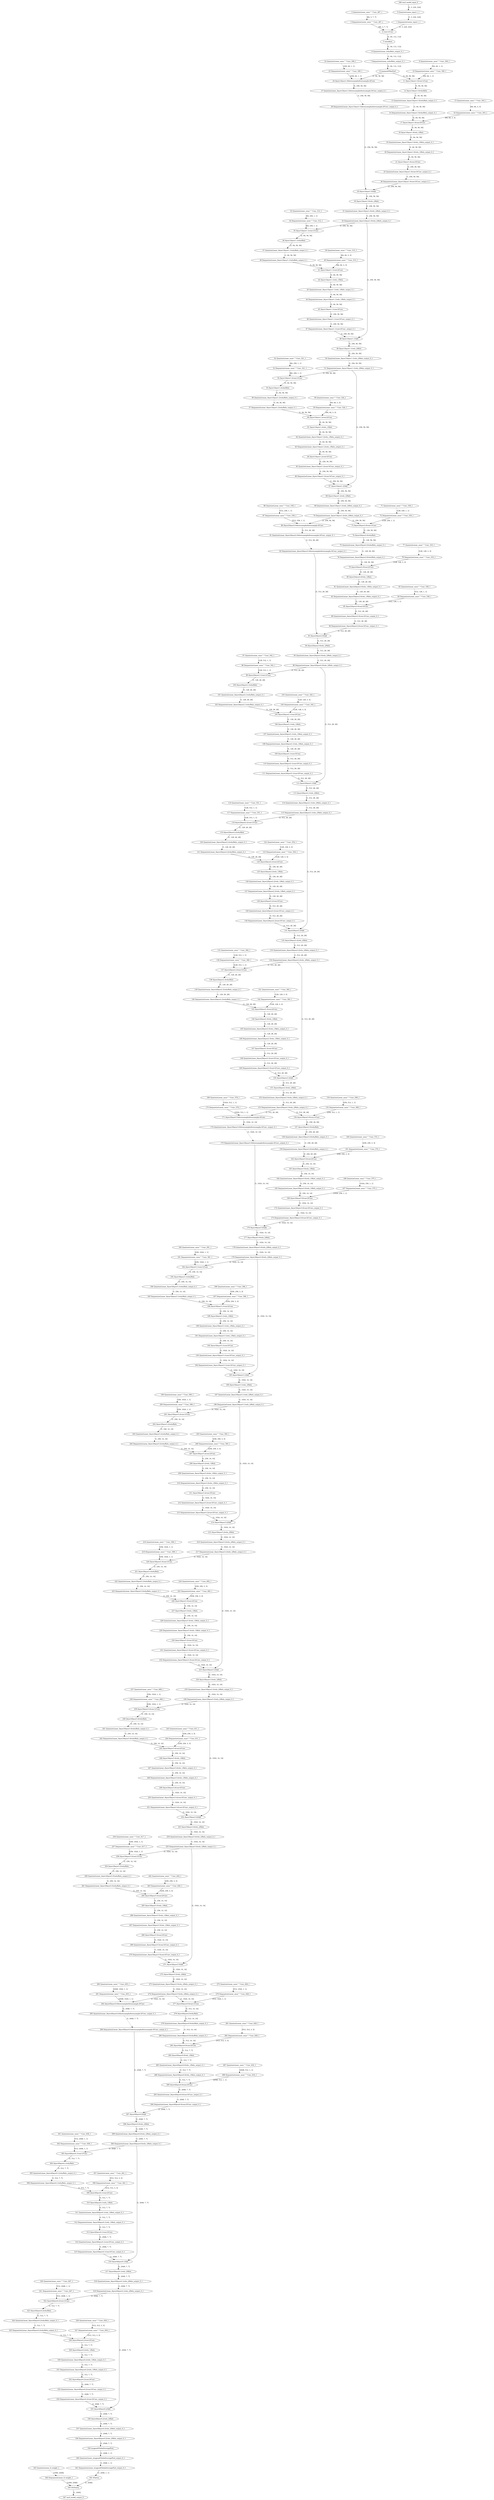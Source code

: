strict digraph  {
"0 QuantizeLinear_input.1_1" [id=0, type=QuantizeLinear];
"1 DequantizeLinear_input.1_1" [id=1, type=DequantizeLinear];
"2 QuantizeLinear_onnx^^Conv_497_1" [id=2, type=QuantizeLinear];
"3 DequantizeLinear_onnx^^Conv_497_1" [id=3, type=DequantizeLinear];
"4 /conv1/Conv" [id=4, type=Conv];
"5 /relu/Relu" [id=5, type=Relu];
"6 QuantizeLinear_/relu/Relu_output_0_1" [id=6, type=QuantizeLinear];
"7 DequantizeLinear_/relu/Relu_output_0_1" [id=7, type=DequantizeLinear];
"8 /maxpool/MaxPool" [id=8, type=MaxPool];
"9 QuantizeLinear_onnx^^Conv_500_1" [id=9, type=QuantizeLinear];
"10 DequantizeLinear_onnx^^Conv_500_1" [id=10, type=DequantizeLinear];
"11 /layer1/layer1.0/conv1/Conv" [id=11, type=Conv];
"12 /layer1/layer1.0/relu/Relu" [id=12, type=Relu];
"13 QuantizeLinear_/layer1/layer1.0/relu/Relu_output_0_1" [id=13, type=QuantizeLinear];
"14 DequantizeLinear_/layer1/layer1.0/relu/Relu_output_0_1" [id=14, type=DequantizeLinear];
"15 QuantizeLinear_onnx^^Conv_503_1" [id=15, type=QuantizeLinear];
"16 DequantizeLinear_onnx^^Conv_503_1" [id=16, type=DequantizeLinear];
"17 /layer1/layer1.0/conv2/Conv" [id=17, type=Conv];
"18 /layer1/layer1.0/relu_1/Relu" [id=18, type=Relu];
"19 QuantizeLinear_/layer1/layer1.0/relu_1/Relu_output_0_1" [id=19, type=QuantizeLinear];
"20 DequantizeLinear_/layer1/layer1.0/relu_1/Relu_output_0_1" [id=20, type=DequantizeLinear];
"21 /layer1/layer1.0/conv3/Conv" [id=21, type=Conv];
"22 QuantizeLinear_onnx^^Conv_509_1" [id=22, type=QuantizeLinear];
"23 DequantizeLinear_onnx^^Conv_509_1" [id=23, type=DequantizeLinear];
"24 /layer1/layer1.0/downsample/downsample.0/Conv" [id=24, type=Conv];
"25 QuantizeLinear_/layer1/layer1.0/conv3/Conv_output_0_1" [id=25, type=QuantizeLinear];
"26 DequantizeLinear_/layer1/layer1.0/conv3/Conv_output_0_1" [id=26, type=DequantizeLinear];
"27 QuantizeLinear_/layer1/layer1.0/downsample/downsample.0/Conv_output_0_1" [id=27, type=QuantizeLinear];
"28 DequantizeLinear_/layer1/layer1.0/downsample/downsample.0/Conv_output_0_1" [id=28, type=DequantizeLinear];
"29 /layer1/layer1.0/Add" [id=29, type=Add];
"30 /layer1/layer1.0/relu_2/Relu" [id=30, type=Relu];
"31 QuantizeLinear_/layer1/layer1.0/relu_2/Relu_output_0_1" [id=31, type=QuantizeLinear];
"32 DequantizeLinear_/layer1/layer1.0/relu_2/Relu_output_0_1" [id=32, type=DequantizeLinear];
"33 QuantizeLinear_onnx^^Conv_512_1" [id=33, type=QuantizeLinear];
"34 DequantizeLinear_onnx^^Conv_512_1" [id=34, type=DequantizeLinear];
"35 /layer1/layer1.1/conv1/Conv" [id=35, type=Conv];
"36 /layer1/layer1.1/relu/Relu" [id=36, type=Relu];
"37 QuantizeLinear_/layer1/layer1.1/relu/Relu_output_0_1" [id=37, type=QuantizeLinear];
"38 DequantizeLinear_/layer1/layer1.1/relu/Relu_output_0_1" [id=38, type=DequantizeLinear];
"39 QuantizeLinear_onnx^^Conv_515_1" [id=39, type=QuantizeLinear];
"40 DequantizeLinear_onnx^^Conv_515_1" [id=40, type=DequantizeLinear];
"41 /layer1/layer1.1/conv2/Conv" [id=41, type=Conv];
"42 /layer1/layer1.1/relu_1/Relu" [id=42, type=Relu];
"43 QuantizeLinear_/layer1/layer1.1/relu_1/Relu_output_0_1" [id=43, type=QuantizeLinear];
"44 DequantizeLinear_/layer1/layer1.1/relu_1/Relu_output_0_1" [id=44, type=DequantizeLinear];
"45 /layer1/layer1.1/conv3/Conv" [id=45, type=Conv];
"46 QuantizeLinear_/layer1/layer1.1/conv3/Conv_output_0_1" [id=46, type=QuantizeLinear];
"47 DequantizeLinear_/layer1/layer1.1/conv3/Conv_output_0_1" [id=47, type=DequantizeLinear];
"48 /layer1/layer1.1/Add" [id=48, type=Add];
"49 /layer1/layer1.1/relu_2/Relu" [id=49, type=Relu];
"50 QuantizeLinear_/layer1/layer1.1/relu_2/Relu_output_0_1" [id=50, type=QuantizeLinear];
"51 DequantizeLinear_/layer1/layer1.1/relu_2/Relu_output_0_1" [id=51, type=DequantizeLinear];
"52 QuantizeLinear_onnx^^Conv_521_1" [id=52, type=QuantizeLinear];
"53 DequantizeLinear_onnx^^Conv_521_1" [id=53, type=DequantizeLinear];
"54 /layer1/layer1.2/conv1/Conv" [id=54, type=Conv];
"55 /layer1/layer1.2/relu/Relu" [id=55, type=Relu];
"56 QuantizeLinear_/layer1/layer1.2/relu/Relu_output_0_1" [id=56, type=QuantizeLinear];
"57 DequantizeLinear_/layer1/layer1.2/relu/Relu_output_0_1" [id=57, type=DequantizeLinear];
"58 QuantizeLinear_onnx^^Conv_524_1" [id=58, type=QuantizeLinear];
"59 DequantizeLinear_onnx^^Conv_524_1" [id=59, type=DequantizeLinear];
"60 /layer1/layer1.2/conv2/Conv" [id=60, type=Conv];
"61 /layer1/layer1.2/relu_1/Relu" [id=61, type=Relu];
"62 QuantizeLinear_/layer1/layer1.2/relu_1/Relu_output_0_1" [id=62, type=QuantizeLinear];
"63 DequantizeLinear_/layer1/layer1.2/relu_1/Relu_output_0_1" [id=63, type=DequantizeLinear];
"64 /layer1/layer1.2/conv3/Conv" [id=64, type=Conv];
"65 QuantizeLinear_/layer1/layer1.2/conv3/Conv_output_0_1" [id=65, type=QuantizeLinear];
"66 DequantizeLinear_/layer1/layer1.2/conv3/Conv_output_0_1" [id=66, type=DequantizeLinear];
"67 /layer1/layer1.2/Add" [id=67, type=Add];
"68 /layer1/layer1.2/relu_2/Relu" [id=68, type=Relu];
"69 QuantizeLinear_/layer1/layer1.2/relu_2/Relu_output_0_1" [id=69, type=QuantizeLinear];
"70 DequantizeLinear_/layer1/layer1.2/relu_2/Relu_output_0_1" [id=70, type=DequantizeLinear];
"71 QuantizeLinear_onnx^^Conv_530_1" [id=71, type=QuantizeLinear];
"72 DequantizeLinear_onnx^^Conv_530_1" [id=72, type=DequantizeLinear];
"73 /layer2/layer2.0/conv1/Conv" [id=73, type=Conv];
"74 /layer2/layer2.0/relu/Relu" [id=74, type=Relu];
"75 QuantizeLinear_/layer2/layer2.0/relu/Relu_output_0_1" [id=75, type=QuantizeLinear];
"76 DequantizeLinear_/layer2/layer2.0/relu/Relu_output_0_1" [id=76, type=DequantizeLinear];
"77 QuantizeLinear_onnx^^Conv_533_1" [id=77, type=QuantizeLinear];
"78 DequantizeLinear_onnx^^Conv_533_1" [id=78, type=DequantizeLinear];
"79 /layer2/layer2.0/conv2/Conv" [id=79, type=Conv];
"80 /layer2/layer2.0/relu_1/Relu" [id=80, type=Relu];
"81 QuantizeLinear_/layer2/layer2.0/relu_1/Relu_output_0_1" [id=81, type=QuantizeLinear];
"82 DequantizeLinear_/layer2/layer2.0/relu_1/Relu_output_0_1" [id=82, type=DequantizeLinear];
"83 QuantizeLinear_onnx^^Conv_536_1" [id=83, type=QuantizeLinear];
"84 DequantizeLinear_onnx^^Conv_536_1" [id=84, type=DequantizeLinear];
"85 /layer2/layer2.0/conv3/Conv" [id=85, type=Conv];
"86 QuantizeLinear_onnx^^Conv_539_1" [id=86, type=QuantizeLinear];
"87 DequantizeLinear_onnx^^Conv_539_1" [id=87, type=DequantizeLinear];
"88 /layer2/layer2.0/downsample/downsample.0/Conv" [id=88, type=Conv];
"89 QuantizeLinear_/layer2/layer2.0/conv3/Conv_output_0_1" [id=89, type=QuantizeLinear];
"90 DequantizeLinear_/layer2/layer2.0/conv3/Conv_output_0_1" [id=90, type=DequantizeLinear];
"91 QuantizeLinear_/layer2/layer2.0/downsample/downsample.0/Conv_output_0_1" [id=91, type=QuantizeLinear];
"92 DequantizeLinear_/layer2/layer2.0/downsample/downsample.0/Conv_output_0_1" [id=92, type=DequantizeLinear];
"93 /layer2/layer2.0/Add" [id=93, type=Add];
"94 /layer2/layer2.0/relu_2/Relu" [id=94, type=Relu];
"95 QuantizeLinear_/layer2/layer2.0/relu_2/Relu_output_0_1" [id=95, type=QuantizeLinear];
"96 DequantizeLinear_/layer2/layer2.0/relu_2/Relu_output_0_1" [id=96, type=DequantizeLinear];
"97 QuantizeLinear_onnx^^Conv_542_1" [id=97, type=QuantizeLinear];
"98 DequantizeLinear_onnx^^Conv_542_1" [id=98, type=DequantizeLinear];
"99 /layer2/layer2.1/conv1/Conv" [id=99, type=Conv];
"100 /layer2/layer2.1/relu/Relu" [id=100, type=Relu];
"101 QuantizeLinear_/layer2/layer2.1/relu/Relu_output_0_1" [id=101, type=QuantizeLinear];
"102 DequantizeLinear_/layer2/layer2.1/relu/Relu_output_0_1" [id=102, type=DequantizeLinear];
"103 QuantizeLinear_onnx^^Conv_545_1" [id=103, type=QuantizeLinear];
"104 DequantizeLinear_onnx^^Conv_545_1" [id=104, type=DequantizeLinear];
"105 /layer2/layer2.1/conv2/Conv" [id=105, type=Conv];
"106 /layer2/layer2.1/relu_1/Relu" [id=106, type=Relu];
"107 QuantizeLinear_/layer2/layer2.1/relu_1/Relu_output_0_1" [id=107, type=QuantizeLinear];
"108 DequantizeLinear_/layer2/layer2.1/relu_1/Relu_output_0_1" [id=108, type=DequantizeLinear];
"109 /layer2/layer2.1/conv3/Conv" [id=109, type=Conv];
"110 QuantizeLinear_/layer2/layer2.1/conv3/Conv_output_0_1" [id=110, type=QuantizeLinear];
"111 DequantizeLinear_/layer2/layer2.1/conv3/Conv_output_0_1" [id=111, type=DequantizeLinear];
"112 /layer2/layer2.1/Add" [id=112, type=Add];
"113 /layer2/layer2.1/relu_2/Relu" [id=113, type=Relu];
"114 QuantizeLinear_/layer2/layer2.1/relu_2/Relu_output_0_1" [id=114, type=QuantizeLinear];
"115 DequantizeLinear_/layer2/layer2.1/relu_2/Relu_output_0_1" [id=115, type=DequantizeLinear];
"116 QuantizeLinear_onnx^^Conv_551_1" [id=116, type=QuantizeLinear];
"117 DequantizeLinear_onnx^^Conv_551_1" [id=117, type=DequantizeLinear];
"118 /layer2/layer2.2/conv1/Conv" [id=118, type=Conv];
"119 /layer2/layer2.2/relu/Relu" [id=119, type=Relu];
"120 QuantizeLinear_/layer2/layer2.2/relu/Relu_output_0_1" [id=120, type=QuantizeLinear];
"121 DequantizeLinear_/layer2/layer2.2/relu/Relu_output_0_1" [id=121, type=DequantizeLinear];
"122 QuantizeLinear_onnx^^Conv_554_1" [id=122, type=QuantizeLinear];
"123 DequantizeLinear_onnx^^Conv_554_1" [id=123, type=DequantizeLinear];
"124 /layer2/layer2.2/conv2/Conv" [id=124, type=Conv];
"125 /layer2/layer2.2/relu_1/Relu" [id=125, type=Relu];
"126 QuantizeLinear_/layer2/layer2.2/relu_1/Relu_output_0_1" [id=126, type=QuantizeLinear];
"127 DequantizeLinear_/layer2/layer2.2/relu_1/Relu_output_0_1" [id=127, type=DequantizeLinear];
"128 /layer2/layer2.2/conv3/Conv" [id=128, type=Conv];
"129 QuantizeLinear_/layer2/layer2.2/conv3/Conv_output_0_1" [id=129, type=QuantizeLinear];
"130 DequantizeLinear_/layer2/layer2.2/conv3/Conv_output_0_1" [id=130, type=DequantizeLinear];
"131 /layer2/layer2.2/Add" [id=131, type=Add];
"132 /layer2/layer2.2/relu_2/Relu" [id=132, type=Relu];
"133 QuantizeLinear_/layer2/layer2.2/relu_2/Relu_output_0_1" [id=133, type=QuantizeLinear];
"134 DequantizeLinear_/layer2/layer2.2/relu_2/Relu_output_0_1" [id=134, type=DequantizeLinear];
"135 QuantizeLinear_onnx^^Conv_560_1" [id=135, type=QuantizeLinear];
"136 DequantizeLinear_onnx^^Conv_560_1" [id=136, type=DequantizeLinear];
"137 /layer2/layer2.3/conv1/Conv" [id=137, type=Conv];
"138 /layer2/layer2.3/relu/Relu" [id=138, type=Relu];
"139 QuantizeLinear_/layer2/layer2.3/relu/Relu_output_0_1" [id=139, type=QuantizeLinear];
"140 DequantizeLinear_/layer2/layer2.3/relu/Relu_output_0_1" [id=140, type=DequantizeLinear];
"141 QuantizeLinear_onnx^^Conv_563_1" [id=141, type=QuantizeLinear];
"142 DequantizeLinear_onnx^^Conv_563_1" [id=142, type=DequantizeLinear];
"143 /layer2/layer2.3/conv2/Conv" [id=143, type=Conv];
"144 /layer2/layer2.3/relu_1/Relu" [id=144, type=Relu];
"145 QuantizeLinear_/layer2/layer2.3/relu_1/Relu_output_0_1" [id=145, type=QuantizeLinear];
"146 DequantizeLinear_/layer2/layer2.3/relu_1/Relu_output_0_1" [id=146, type=DequantizeLinear];
"147 /layer2/layer2.3/conv3/Conv" [id=147, type=Conv];
"148 QuantizeLinear_/layer2/layer2.3/conv3/Conv_output_0_1" [id=148, type=QuantizeLinear];
"149 DequantizeLinear_/layer2/layer2.3/conv3/Conv_output_0_1" [id=149, type=DequantizeLinear];
"150 /layer2/layer2.3/Add" [id=150, type=Add];
"151 /layer2/layer2.3/relu_2/Relu" [id=151, type=Relu];
"152 QuantizeLinear_/layer2/layer2.3/relu_2/Relu_output_0_1" [id=152, type=QuantizeLinear];
"153 DequantizeLinear_/layer2/layer2.3/relu_2/Relu_output_0_1" [id=153, type=DequantizeLinear];
"154 QuantizeLinear_onnx^^Conv_569_1" [id=154, type=QuantizeLinear];
"155 DequantizeLinear_onnx^^Conv_569_1" [id=155, type=DequantizeLinear];
"156 /layer3/layer3.0/conv1/Conv" [id=156, type=Conv];
"157 /layer3/layer3.0/relu/Relu" [id=157, type=Relu];
"158 QuantizeLinear_/layer3/layer3.0/relu/Relu_output_0_1" [id=158, type=QuantizeLinear];
"159 DequantizeLinear_/layer3/layer3.0/relu/Relu_output_0_1" [id=159, type=DequantizeLinear];
"160 QuantizeLinear_onnx^^Conv_572_1" [id=160, type=QuantizeLinear];
"161 DequantizeLinear_onnx^^Conv_572_1" [id=161, type=DequantizeLinear];
"162 /layer3/layer3.0/conv2/Conv" [id=162, type=Conv];
"163 /layer3/layer3.0/relu_1/Relu" [id=163, type=Relu];
"164 QuantizeLinear_/layer3/layer3.0/relu_1/Relu_output_0_1" [id=164, type=QuantizeLinear];
"165 DequantizeLinear_/layer3/layer3.0/relu_1/Relu_output_0_1" [id=165, type=DequantizeLinear];
"166 QuantizeLinear_onnx^^Conv_575_1" [id=166, type=QuantizeLinear];
"167 DequantizeLinear_onnx^^Conv_575_1" [id=167, type=DequantizeLinear];
"168 /layer3/layer3.0/conv3/Conv" [id=168, type=Conv];
"169 QuantizeLinear_onnx^^Conv_578_1" [id=169, type=QuantizeLinear];
"170 DequantizeLinear_onnx^^Conv_578_1" [id=170, type=DequantizeLinear];
"171 /layer3/layer3.0/downsample/downsample.0/Conv" [id=171, type=Conv];
"172 QuantizeLinear_/layer3/layer3.0/conv3/Conv_output_0_1" [id=172, type=QuantizeLinear];
"173 DequantizeLinear_/layer3/layer3.0/conv3/Conv_output_0_1" [id=173, type=DequantizeLinear];
"174 QuantizeLinear_/layer3/layer3.0/downsample/downsample.0/Conv_output_0_1" [id=174, type=QuantizeLinear];
"175 DequantizeLinear_/layer3/layer3.0/downsample/downsample.0/Conv_output_0_1" [id=175, type=DequantizeLinear];
"176 /layer3/layer3.0/Add" [id=176, type=Add];
"177 /layer3/layer3.0/relu_2/Relu" [id=177, type=Relu];
"178 QuantizeLinear_/layer3/layer3.0/relu_2/Relu_output_0_1" [id=178, type=QuantizeLinear];
"179 DequantizeLinear_/layer3/layer3.0/relu_2/Relu_output_0_1" [id=179, type=DequantizeLinear];
"180 QuantizeLinear_onnx^^Conv_581_1" [id=180, type=QuantizeLinear];
"181 DequantizeLinear_onnx^^Conv_581_1" [id=181, type=DequantizeLinear];
"182 /layer3/layer3.1/conv1/Conv" [id=182, type=Conv];
"183 /layer3/layer3.1/relu/Relu" [id=183, type=Relu];
"184 QuantizeLinear_/layer3/layer3.1/relu/Relu_output_0_1" [id=184, type=QuantizeLinear];
"185 DequantizeLinear_/layer3/layer3.1/relu/Relu_output_0_1" [id=185, type=DequantizeLinear];
"186 QuantizeLinear_onnx^^Conv_584_1" [id=186, type=QuantizeLinear];
"187 DequantizeLinear_onnx^^Conv_584_1" [id=187, type=DequantizeLinear];
"188 /layer3/layer3.1/conv2/Conv" [id=188, type=Conv];
"189 /layer3/layer3.1/relu_1/Relu" [id=189, type=Relu];
"190 QuantizeLinear_/layer3/layer3.1/relu_1/Relu_output_0_1" [id=190, type=QuantizeLinear];
"191 DequantizeLinear_/layer3/layer3.1/relu_1/Relu_output_0_1" [id=191, type=DequantizeLinear];
"192 /layer3/layer3.1/conv3/Conv" [id=192, type=Conv];
"193 QuantizeLinear_/layer3/layer3.1/conv3/Conv_output_0_1" [id=193, type=QuantizeLinear];
"194 DequantizeLinear_/layer3/layer3.1/conv3/Conv_output_0_1" [id=194, type=DequantizeLinear];
"195 /layer3/layer3.1/Add" [id=195, type=Add];
"196 /layer3/layer3.1/relu_2/Relu" [id=196, type=Relu];
"197 QuantizeLinear_/layer3/layer3.1/relu_2/Relu_output_0_1" [id=197, type=QuantizeLinear];
"198 DequantizeLinear_/layer3/layer3.1/relu_2/Relu_output_0_1" [id=198, type=DequantizeLinear];
"199 QuantizeLinear_onnx^^Conv_590_1" [id=199, type=QuantizeLinear];
"200 DequantizeLinear_onnx^^Conv_590_1" [id=200, type=DequantizeLinear];
"201 /layer3/layer3.2/conv1/Conv" [id=201, type=Conv];
"202 /layer3/layer3.2/relu/Relu" [id=202, type=Relu];
"203 QuantizeLinear_/layer3/layer3.2/relu/Relu_output_0_1" [id=203, type=QuantizeLinear];
"204 DequantizeLinear_/layer3/layer3.2/relu/Relu_output_0_1" [id=204, type=DequantizeLinear];
"205 QuantizeLinear_onnx^^Conv_593_1" [id=205, type=QuantizeLinear];
"206 DequantizeLinear_onnx^^Conv_593_1" [id=206, type=DequantizeLinear];
"207 /layer3/layer3.2/conv2/Conv" [id=207, type=Conv];
"208 /layer3/layer3.2/relu_1/Relu" [id=208, type=Relu];
"209 QuantizeLinear_/layer3/layer3.2/relu_1/Relu_output_0_1" [id=209, type=QuantizeLinear];
"210 DequantizeLinear_/layer3/layer3.2/relu_1/Relu_output_0_1" [id=210, type=DequantizeLinear];
"211 /layer3/layer3.2/conv3/Conv" [id=211, type=Conv];
"212 QuantizeLinear_/layer3/layer3.2/conv3/Conv_output_0_1" [id=212, type=QuantizeLinear];
"213 DequantizeLinear_/layer3/layer3.2/conv3/Conv_output_0_1" [id=213, type=DequantizeLinear];
"214 /layer3/layer3.2/Add" [id=214, type=Add];
"215 /layer3/layer3.2/relu_2/Relu" [id=215, type=Relu];
"216 QuantizeLinear_/layer3/layer3.2/relu_2/Relu_output_0_1" [id=216, type=QuantizeLinear];
"217 DequantizeLinear_/layer3/layer3.2/relu_2/Relu_output_0_1" [id=217, type=DequantizeLinear];
"218 QuantizeLinear_onnx^^Conv_599_1" [id=218, type=QuantizeLinear];
"219 DequantizeLinear_onnx^^Conv_599_1" [id=219, type=DequantizeLinear];
"220 /layer3/layer3.3/conv1/Conv" [id=220, type=Conv];
"221 /layer3/layer3.3/relu/Relu" [id=221, type=Relu];
"222 QuantizeLinear_/layer3/layer3.3/relu/Relu_output_0_1" [id=222, type=QuantizeLinear];
"223 DequantizeLinear_/layer3/layer3.3/relu/Relu_output_0_1" [id=223, type=DequantizeLinear];
"224 QuantizeLinear_onnx^^Conv_602_1" [id=224, type=QuantizeLinear];
"225 DequantizeLinear_onnx^^Conv_602_1" [id=225, type=DequantizeLinear];
"226 /layer3/layer3.3/conv2/Conv" [id=226, type=Conv];
"227 /layer3/layer3.3/relu_1/Relu" [id=227, type=Relu];
"228 QuantizeLinear_/layer3/layer3.3/relu_1/Relu_output_0_1" [id=228, type=QuantizeLinear];
"229 DequantizeLinear_/layer3/layer3.3/relu_1/Relu_output_0_1" [id=229, type=DequantizeLinear];
"230 /layer3/layer3.3/conv3/Conv" [id=230, type=Conv];
"231 QuantizeLinear_/layer3/layer3.3/conv3/Conv_output_0_1" [id=231, type=QuantizeLinear];
"232 DequantizeLinear_/layer3/layer3.3/conv3/Conv_output_0_1" [id=232, type=DequantizeLinear];
"233 /layer3/layer3.3/Add" [id=233, type=Add];
"234 /layer3/layer3.3/relu_2/Relu" [id=234, type=Relu];
"235 QuantizeLinear_/layer3/layer3.3/relu_2/Relu_output_0_1" [id=235, type=QuantizeLinear];
"236 DequantizeLinear_/layer3/layer3.3/relu_2/Relu_output_0_1" [id=236, type=DequantizeLinear];
"237 QuantizeLinear_onnx^^Conv_608_1" [id=237, type=QuantizeLinear];
"238 DequantizeLinear_onnx^^Conv_608_1" [id=238, type=DequantizeLinear];
"239 /layer3/layer3.4/conv1/Conv" [id=239, type=Conv];
"240 /layer3/layer3.4/relu/Relu" [id=240, type=Relu];
"241 QuantizeLinear_/layer3/layer3.4/relu/Relu_output_0_1" [id=241, type=QuantizeLinear];
"242 DequantizeLinear_/layer3/layer3.4/relu/Relu_output_0_1" [id=242, type=DequantizeLinear];
"243 QuantizeLinear_onnx^^Conv_611_1" [id=243, type=QuantizeLinear];
"244 DequantizeLinear_onnx^^Conv_611_1" [id=244, type=DequantizeLinear];
"245 /layer3/layer3.4/conv2/Conv" [id=245, type=Conv];
"246 /layer3/layer3.4/relu_1/Relu" [id=246, type=Relu];
"247 QuantizeLinear_/layer3/layer3.4/relu_1/Relu_output_0_1" [id=247, type=QuantizeLinear];
"248 DequantizeLinear_/layer3/layer3.4/relu_1/Relu_output_0_1" [id=248, type=DequantizeLinear];
"249 /layer3/layer3.4/conv3/Conv" [id=249, type=Conv];
"250 QuantizeLinear_/layer3/layer3.4/conv3/Conv_output_0_1" [id=250, type=QuantizeLinear];
"251 DequantizeLinear_/layer3/layer3.4/conv3/Conv_output_0_1" [id=251, type=DequantizeLinear];
"252 /layer3/layer3.4/Add" [id=252, type=Add];
"253 /layer3/layer3.4/relu_2/Relu" [id=253, type=Relu];
"254 QuantizeLinear_/layer3/layer3.4/relu_2/Relu_output_0_1" [id=254, type=QuantizeLinear];
"255 DequantizeLinear_/layer3/layer3.4/relu_2/Relu_output_0_1" [id=255, type=DequantizeLinear];
"256 QuantizeLinear_onnx^^Conv_617_1" [id=256, type=QuantizeLinear];
"257 DequantizeLinear_onnx^^Conv_617_1" [id=257, type=DequantizeLinear];
"258 /layer3/layer3.5/conv1/Conv" [id=258, type=Conv];
"259 /layer3/layer3.5/relu/Relu" [id=259, type=Relu];
"260 QuantizeLinear_/layer3/layer3.5/relu/Relu_output_0_1" [id=260, type=QuantizeLinear];
"261 DequantizeLinear_/layer3/layer3.5/relu/Relu_output_0_1" [id=261, type=DequantizeLinear];
"262 QuantizeLinear_onnx^^Conv_620_1" [id=262, type=QuantizeLinear];
"263 DequantizeLinear_onnx^^Conv_620_1" [id=263, type=DequantizeLinear];
"264 /layer3/layer3.5/conv2/Conv" [id=264, type=Conv];
"265 /layer3/layer3.5/relu_1/Relu" [id=265, type=Relu];
"266 QuantizeLinear_/layer3/layer3.5/relu_1/Relu_output_0_1" [id=266, type=QuantizeLinear];
"267 DequantizeLinear_/layer3/layer3.5/relu_1/Relu_output_0_1" [id=267, type=DequantizeLinear];
"268 /layer3/layer3.5/conv3/Conv" [id=268, type=Conv];
"269 QuantizeLinear_/layer3/layer3.5/conv3/Conv_output_0_1" [id=269, type=QuantizeLinear];
"270 DequantizeLinear_/layer3/layer3.5/conv3/Conv_output_0_1" [id=270, type=DequantizeLinear];
"271 /layer3/layer3.5/Add" [id=271, type=Add];
"272 /layer3/layer3.5/relu_2/Relu" [id=272, type=Relu];
"273 QuantizeLinear_/layer3/layer3.5/relu_2/Relu_output_0_1" [id=273, type=QuantizeLinear];
"274 DequantizeLinear_/layer3/layer3.5/relu_2/Relu_output_0_1" [id=274, type=DequantizeLinear];
"275 QuantizeLinear_onnx^^Conv_626_1" [id=275, type=QuantizeLinear];
"276 DequantizeLinear_onnx^^Conv_626_1" [id=276, type=DequantizeLinear];
"277 /layer4/layer4.0/conv1/Conv" [id=277, type=Conv];
"278 /layer4/layer4.0/relu/Relu" [id=278, type=Relu];
"279 QuantizeLinear_/layer4/layer4.0/relu/Relu_output_0_1" [id=279, type=QuantizeLinear];
"280 DequantizeLinear_/layer4/layer4.0/relu/Relu_output_0_1" [id=280, type=DequantizeLinear];
"281 QuantizeLinear_onnx^^Conv_629_1" [id=281, type=QuantizeLinear];
"282 DequantizeLinear_onnx^^Conv_629_1" [id=282, type=DequantizeLinear];
"283 /layer4/layer4.0/conv2/Conv" [id=283, type=Conv];
"284 /layer4/layer4.0/relu_1/Relu" [id=284, type=Relu];
"285 QuantizeLinear_/layer4/layer4.0/relu_1/Relu_output_0_1" [id=285, type=QuantizeLinear];
"286 DequantizeLinear_/layer4/layer4.0/relu_1/Relu_output_0_1" [id=286, type=DequantizeLinear];
"287 QuantizeLinear_onnx^^Conv_632_1" [id=287, type=QuantizeLinear];
"288 DequantizeLinear_onnx^^Conv_632_1" [id=288, type=DequantizeLinear];
"289 /layer4/layer4.0/conv3/Conv" [id=289, type=Conv];
"290 QuantizeLinear_onnx^^Conv_635_1" [id=290, type=QuantizeLinear];
"291 DequantizeLinear_onnx^^Conv_635_1" [id=291, type=DequantizeLinear];
"292 /layer4/layer4.0/downsample/downsample.0/Conv" [id=292, type=Conv];
"293 QuantizeLinear_/layer4/layer4.0/conv3/Conv_output_0_1" [id=293, type=QuantizeLinear];
"294 DequantizeLinear_/layer4/layer4.0/conv3/Conv_output_0_1" [id=294, type=DequantizeLinear];
"295 QuantizeLinear_/layer4/layer4.0/downsample/downsample.0/Conv_output_0_1" [id=295, type=QuantizeLinear];
"296 DequantizeLinear_/layer4/layer4.0/downsample/downsample.0/Conv_output_0_1" [id=296, type=DequantizeLinear];
"297 /layer4/layer4.0/Add" [id=297, type=Add];
"298 /layer4/layer4.0/relu_2/Relu" [id=298, type=Relu];
"299 QuantizeLinear_/layer4/layer4.0/relu_2/Relu_output_0_1" [id=299, type=QuantizeLinear];
"300 DequantizeLinear_/layer4/layer4.0/relu_2/Relu_output_0_1" [id=300, type=DequantizeLinear];
"301 QuantizeLinear_onnx^^Conv_638_1" [id=301, type=QuantizeLinear];
"302 DequantizeLinear_onnx^^Conv_638_1" [id=302, type=DequantizeLinear];
"303 /layer4/layer4.1/conv1/Conv" [id=303, type=Conv];
"304 /layer4/layer4.1/relu/Relu" [id=304, type=Relu];
"305 QuantizeLinear_/layer4/layer4.1/relu/Relu_output_0_1" [id=305, type=QuantizeLinear];
"306 DequantizeLinear_/layer4/layer4.1/relu/Relu_output_0_1" [id=306, type=DequantizeLinear];
"307 QuantizeLinear_onnx^^Conv_641_1" [id=307, type=QuantizeLinear];
"308 DequantizeLinear_onnx^^Conv_641_1" [id=308, type=DequantizeLinear];
"309 /layer4/layer4.1/conv2/Conv" [id=309, type=Conv];
"310 /layer4/layer4.1/relu_1/Relu" [id=310, type=Relu];
"311 QuantizeLinear_/layer4/layer4.1/relu_1/Relu_output_0_1" [id=311, type=QuantizeLinear];
"312 DequantizeLinear_/layer4/layer4.1/relu_1/Relu_output_0_1" [id=312, type=DequantizeLinear];
"313 /layer4/layer4.1/conv3/Conv" [id=313, type=Conv];
"314 QuantizeLinear_/layer4/layer4.1/conv3/Conv_output_0_1" [id=314, type=QuantizeLinear];
"315 DequantizeLinear_/layer4/layer4.1/conv3/Conv_output_0_1" [id=315, type=DequantizeLinear];
"316 /layer4/layer4.1/Add" [id=316, type=Add];
"317 /layer4/layer4.1/relu_2/Relu" [id=317, type=Relu];
"318 QuantizeLinear_/layer4/layer4.1/relu_2/Relu_output_0_1" [id=318, type=QuantizeLinear];
"319 DequantizeLinear_/layer4/layer4.1/relu_2/Relu_output_0_1" [id=319, type=DequantizeLinear];
"320 QuantizeLinear_onnx^^Conv_647_1" [id=320, type=QuantizeLinear];
"321 DequantizeLinear_onnx^^Conv_647_1" [id=321, type=DequantizeLinear];
"322 /layer4/layer4.2/conv1/Conv" [id=322, type=Conv];
"323 /layer4/layer4.2/relu/Relu" [id=323, type=Relu];
"324 QuantizeLinear_/layer4/layer4.2/relu/Relu_output_0_1" [id=324, type=QuantizeLinear];
"325 DequantizeLinear_/layer4/layer4.2/relu/Relu_output_0_1" [id=325, type=DequantizeLinear];
"326 QuantizeLinear_onnx^^Conv_650_1" [id=326, type=QuantizeLinear];
"327 DequantizeLinear_onnx^^Conv_650_1" [id=327, type=DequantizeLinear];
"328 /layer4/layer4.2/conv2/Conv" [id=328, type=Conv];
"329 /layer4/layer4.2/relu_1/Relu" [id=329, type=Relu];
"330 QuantizeLinear_/layer4/layer4.2/relu_1/Relu_output_0_1" [id=330, type=QuantizeLinear];
"331 DequantizeLinear_/layer4/layer4.2/relu_1/Relu_output_0_1" [id=331, type=DequantizeLinear];
"332 /layer4/layer4.2/conv3/Conv" [id=332, type=Conv];
"333 QuantizeLinear_/layer4/layer4.2/conv3/Conv_output_0_1" [id=333, type=QuantizeLinear];
"334 DequantizeLinear_/layer4/layer4.2/conv3/Conv_output_0_1" [id=334, type=DequantizeLinear];
"335 /layer4/layer4.2/Add" [id=335, type=Add];
"336 /layer4/layer4.2/relu_2/Relu" [id=336, type=Relu];
"337 QuantizeLinear_/layer4/layer4.2/relu_2/Relu_output_0_1" [id=337, type=QuantizeLinear];
"338 DequantizeLinear_/layer4/layer4.2/relu_2/Relu_output_0_1" [id=338, type=DequantizeLinear];
"339 /avgpool/GlobalAveragePool" [id=339, type=GlobalAveragePool];
"340 QuantizeLinear_/avgpool/GlobalAveragePool_output_0_1" [id=340, type=QuantizeLinear];
"341 DequantizeLinear_/avgpool/GlobalAveragePool_output_0_1" [id=341, type=DequantizeLinear];
"342 /Flatten" [id=342, type=Flatten];
"343 QuantizeLinear_fc.weight_1" [id=343, type=QuantizeLinear];
"344 DequantizeLinear_fc.weight_1" [id=344, type=DequantizeLinear];
"345 /fc/Gemm" [id=345, type=Gemm];
"346 nncf_model_input_0" [id=346, type=nncf_model_input];
"347 nncf_model_output_0" [id=347, type=nncf_model_output];
"0 QuantizeLinear_input.1_1" -> "1 DequantizeLinear_input.1_1"  [label="[1, 3, 224, 224]", style=dashed];
"1 DequantizeLinear_input.1_1" -> "4 /conv1/Conv"  [label="[1, 3, 224, 224]", style=solid];
"2 QuantizeLinear_onnx^^Conv_497_1" -> "3 DequantizeLinear_onnx^^Conv_497_1"  [label="[64, 3, 7, 7]", style=dashed];
"3 DequantizeLinear_onnx^^Conv_497_1" -> "4 /conv1/Conv"  [label="[64, 3, 7, 7]", style=solid];
"4 /conv1/Conv" -> "5 /relu/Relu"  [label="[1, 64, 112, 112]", style=solid];
"5 /relu/Relu" -> "6 QuantizeLinear_/relu/Relu_output_0_1"  [label="[1, 64, 112, 112]", style=solid];
"6 QuantizeLinear_/relu/Relu_output_0_1" -> "7 DequantizeLinear_/relu/Relu_output_0_1"  [label="[1, 64, 112, 112]", style=dashed];
"7 DequantizeLinear_/relu/Relu_output_0_1" -> "8 /maxpool/MaxPool"  [label="[1, 64, 112, 112]", style=solid];
"8 /maxpool/MaxPool" -> "11 /layer1/layer1.0/conv1/Conv"  [label="[1, 64, 56, 56]", style=solid];
"8 /maxpool/MaxPool" -> "24 /layer1/layer1.0/downsample/downsample.0/Conv"  [label="[1, 64, 56, 56]", style=solid];
"9 QuantizeLinear_onnx^^Conv_500_1" -> "10 DequantizeLinear_onnx^^Conv_500_1"  [label="[64, 64, 1, 1]", style=dashed];
"10 DequantizeLinear_onnx^^Conv_500_1" -> "11 /layer1/layer1.0/conv1/Conv"  [label="[64, 64, 1, 1]", style=solid];
"11 /layer1/layer1.0/conv1/Conv" -> "12 /layer1/layer1.0/relu/Relu"  [label="[1, 64, 56, 56]", style=solid];
"12 /layer1/layer1.0/relu/Relu" -> "13 QuantizeLinear_/layer1/layer1.0/relu/Relu_output_0_1"  [label="[1, 64, 56, 56]", style=solid];
"13 QuantizeLinear_/layer1/layer1.0/relu/Relu_output_0_1" -> "14 DequantizeLinear_/layer1/layer1.0/relu/Relu_output_0_1"  [label="[1, 64, 56, 56]", style=dashed];
"14 DequantizeLinear_/layer1/layer1.0/relu/Relu_output_0_1" -> "17 /layer1/layer1.0/conv2/Conv"  [label="[1, 64, 56, 56]", style=solid];
"15 QuantizeLinear_onnx^^Conv_503_1" -> "16 DequantizeLinear_onnx^^Conv_503_1"  [label="[64, 64, 3, 3]", style=dashed];
"16 DequantizeLinear_onnx^^Conv_503_1" -> "17 /layer1/layer1.0/conv2/Conv"  [label="[64, 64, 3, 3]", style=solid];
"17 /layer1/layer1.0/conv2/Conv" -> "18 /layer1/layer1.0/relu_1/Relu"  [label="[1, 64, 56, 56]", style=solid];
"18 /layer1/layer1.0/relu_1/Relu" -> "19 QuantizeLinear_/layer1/layer1.0/relu_1/Relu_output_0_1"  [label="[1, 64, 56, 56]", style=solid];
"19 QuantizeLinear_/layer1/layer1.0/relu_1/Relu_output_0_1" -> "20 DequantizeLinear_/layer1/layer1.0/relu_1/Relu_output_0_1"  [label="[1, 64, 56, 56]", style=dashed];
"20 DequantizeLinear_/layer1/layer1.0/relu_1/Relu_output_0_1" -> "21 /layer1/layer1.0/conv3/Conv"  [label="[1, 64, 56, 56]", style=solid];
"21 /layer1/layer1.0/conv3/Conv" -> "25 QuantizeLinear_/layer1/layer1.0/conv3/Conv_output_0_1"  [label="[1, 256, 56, 56]", style=solid];
"22 QuantizeLinear_onnx^^Conv_509_1" -> "23 DequantizeLinear_onnx^^Conv_509_1"  [label="[256, 64, 1, 1]", style=dashed];
"23 DequantizeLinear_onnx^^Conv_509_1" -> "24 /layer1/layer1.0/downsample/downsample.0/Conv"  [label="[256, 64, 1, 1]", style=solid];
"24 /layer1/layer1.0/downsample/downsample.0/Conv" -> "27 QuantizeLinear_/layer1/layer1.0/downsample/downsample.0/Conv_output_0_1"  [label="[1, 256, 56, 56]", style=solid];
"25 QuantizeLinear_/layer1/layer1.0/conv3/Conv_output_0_1" -> "26 DequantizeLinear_/layer1/layer1.0/conv3/Conv_output_0_1"  [label="[1, 256, 56, 56]", style=dashed];
"26 DequantizeLinear_/layer1/layer1.0/conv3/Conv_output_0_1" -> "29 /layer1/layer1.0/Add"  [label="[1, 256, 56, 56]", style=solid];
"27 QuantizeLinear_/layer1/layer1.0/downsample/downsample.0/Conv_output_0_1" -> "28 DequantizeLinear_/layer1/layer1.0/downsample/downsample.0/Conv_output_0_1"  [label="[1, 256, 56, 56]", style=dashed];
"28 DequantizeLinear_/layer1/layer1.0/downsample/downsample.0/Conv_output_0_1" -> "29 /layer1/layer1.0/Add"  [label="[1, 256, 56, 56]", style=solid];
"29 /layer1/layer1.0/Add" -> "30 /layer1/layer1.0/relu_2/Relu"  [label="[1, 256, 56, 56]", style=solid];
"30 /layer1/layer1.0/relu_2/Relu" -> "31 QuantizeLinear_/layer1/layer1.0/relu_2/Relu_output_0_1"  [label="[1, 256, 56, 56]", style=solid];
"31 QuantizeLinear_/layer1/layer1.0/relu_2/Relu_output_0_1" -> "32 DequantizeLinear_/layer1/layer1.0/relu_2/Relu_output_0_1"  [label="[1, 256, 56, 56]", style=dashed];
"32 DequantizeLinear_/layer1/layer1.0/relu_2/Relu_output_0_1" -> "35 /layer1/layer1.1/conv1/Conv"  [label="[1, 256, 56, 56]", style=solid];
"32 DequantizeLinear_/layer1/layer1.0/relu_2/Relu_output_0_1" -> "48 /layer1/layer1.1/Add"  [label="[1, 256, 56, 56]", style=solid];
"33 QuantizeLinear_onnx^^Conv_512_1" -> "34 DequantizeLinear_onnx^^Conv_512_1"  [label="[64, 256, 1, 1]", style=dashed];
"34 DequantizeLinear_onnx^^Conv_512_1" -> "35 /layer1/layer1.1/conv1/Conv"  [label="[64, 256, 1, 1]", style=solid];
"35 /layer1/layer1.1/conv1/Conv" -> "36 /layer1/layer1.1/relu/Relu"  [label="[1, 64, 56, 56]", style=solid];
"36 /layer1/layer1.1/relu/Relu" -> "37 QuantizeLinear_/layer1/layer1.1/relu/Relu_output_0_1"  [label="[1, 64, 56, 56]", style=solid];
"37 QuantizeLinear_/layer1/layer1.1/relu/Relu_output_0_1" -> "38 DequantizeLinear_/layer1/layer1.1/relu/Relu_output_0_1"  [label="[1, 64, 56, 56]", style=dashed];
"38 DequantizeLinear_/layer1/layer1.1/relu/Relu_output_0_1" -> "41 /layer1/layer1.1/conv2/Conv"  [label="[1, 64, 56, 56]", style=solid];
"39 QuantizeLinear_onnx^^Conv_515_1" -> "40 DequantizeLinear_onnx^^Conv_515_1"  [label="[64, 64, 3, 3]", style=dashed];
"40 DequantizeLinear_onnx^^Conv_515_1" -> "41 /layer1/layer1.1/conv2/Conv"  [label="[64, 64, 3, 3]", style=solid];
"41 /layer1/layer1.1/conv2/Conv" -> "42 /layer1/layer1.1/relu_1/Relu"  [label="[1, 64, 56, 56]", style=solid];
"42 /layer1/layer1.1/relu_1/Relu" -> "43 QuantizeLinear_/layer1/layer1.1/relu_1/Relu_output_0_1"  [label="[1, 64, 56, 56]", style=solid];
"43 QuantizeLinear_/layer1/layer1.1/relu_1/Relu_output_0_1" -> "44 DequantizeLinear_/layer1/layer1.1/relu_1/Relu_output_0_1"  [label="[1, 64, 56, 56]", style=dashed];
"44 DequantizeLinear_/layer1/layer1.1/relu_1/Relu_output_0_1" -> "45 /layer1/layer1.1/conv3/Conv"  [label="[1, 64, 56, 56]", style=solid];
"45 /layer1/layer1.1/conv3/Conv" -> "46 QuantizeLinear_/layer1/layer1.1/conv3/Conv_output_0_1"  [label="[1, 256, 56, 56]", style=solid];
"46 QuantizeLinear_/layer1/layer1.1/conv3/Conv_output_0_1" -> "47 DequantizeLinear_/layer1/layer1.1/conv3/Conv_output_0_1"  [label="[1, 256, 56, 56]", style=dashed];
"47 DequantizeLinear_/layer1/layer1.1/conv3/Conv_output_0_1" -> "48 /layer1/layer1.1/Add"  [label="[1, 256, 56, 56]", style=solid];
"48 /layer1/layer1.1/Add" -> "49 /layer1/layer1.1/relu_2/Relu"  [label="[1, 256, 56, 56]", style=solid];
"49 /layer1/layer1.1/relu_2/Relu" -> "50 QuantizeLinear_/layer1/layer1.1/relu_2/Relu_output_0_1"  [label="[1, 256, 56, 56]", style=solid];
"50 QuantizeLinear_/layer1/layer1.1/relu_2/Relu_output_0_1" -> "51 DequantizeLinear_/layer1/layer1.1/relu_2/Relu_output_0_1"  [label="[1, 256, 56, 56]", style=dashed];
"51 DequantizeLinear_/layer1/layer1.1/relu_2/Relu_output_0_1" -> "54 /layer1/layer1.2/conv1/Conv"  [label="[1, 256, 56, 56]", style=solid];
"51 DequantizeLinear_/layer1/layer1.1/relu_2/Relu_output_0_1" -> "67 /layer1/layer1.2/Add"  [label="[1, 256, 56, 56]", style=solid];
"52 QuantizeLinear_onnx^^Conv_521_1" -> "53 DequantizeLinear_onnx^^Conv_521_1"  [label="[64, 256, 1, 1]", style=dashed];
"53 DequantizeLinear_onnx^^Conv_521_1" -> "54 /layer1/layer1.2/conv1/Conv"  [label="[64, 256, 1, 1]", style=solid];
"54 /layer1/layer1.2/conv1/Conv" -> "55 /layer1/layer1.2/relu/Relu"  [label="[1, 64, 56, 56]", style=solid];
"55 /layer1/layer1.2/relu/Relu" -> "56 QuantizeLinear_/layer1/layer1.2/relu/Relu_output_0_1"  [label="[1, 64, 56, 56]", style=solid];
"56 QuantizeLinear_/layer1/layer1.2/relu/Relu_output_0_1" -> "57 DequantizeLinear_/layer1/layer1.2/relu/Relu_output_0_1"  [label="[1, 64, 56, 56]", style=dashed];
"57 DequantizeLinear_/layer1/layer1.2/relu/Relu_output_0_1" -> "60 /layer1/layer1.2/conv2/Conv"  [label="[1, 64, 56, 56]", style=solid];
"58 QuantizeLinear_onnx^^Conv_524_1" -> "59 DequantizeLinear_onnx^^Conv_524_1"  [label="[64, 64, 3, 3]", style=dashed];
"59 DequantizeLinear_onnx^^Conv_524_1" -> "60 /layer1/layer1.2/conv2/Conv"  [label="[64, 64, 3, 3]", style=solid];
"60 /layer1/layer1.2/conv2/Conv" -> "61 /layer1/layer1.2/relu_1/Relu"  [label="[1, 64, 56, 56]", style=solid];
"61 /layer1/layer1.2/relu_1/Relu" -> "62 QuantizeLinear_/layer1/layer1.2/relu_1/Relu_output_0_1"  [label="[1, 64, 56, 56]", style=solid];
"62 QuantizeLinear_/layer1/layer1.2/relu_1/Relu_output_0_1" -> "63 DequantizeLinear_/layer1/layer1.2/relu_1/Relu_output_0_1"  [label="[1, 64, 56, 56]", style=dashed];
"63 DequantizeLinear_/layer1/layer1.2/relu_1/Relu_output_0_1" -> "64 /layer1/layer1.2/conv3/Conv"  [label="[1, 64, 56, 56]", style=solid];
"64 /layer1/layer1.2/conv3/Conv" -> "65 QuantizeLinear_/layer1/layer1.2/conv3/Conv_output_0_1"  [label="[1, 256, 56, 56]", style=solid];
"65 QuantizeLinear_/layer1/layer1.2/conv3/Conv_output_0_1" -> "66 DequantizeLinear_/layer1/layer1.2/conv3/Conv_output_0_1"  [label="[1, 256, 56, 56]", style=dashed];
"66 DequantizeLinear_/layer1/layer1.2/conv3/Conv_output_0_1" -> "67 /layer1/layer1.2/Add"  [label="[1, 256, 56, 56]", style=solid];
"67 /layer1/layer1.2/Add" -> "68 /layer1/layer1.2/relu_2/Relu"  [label="[1, 256, 56, 56]", style=solid];
"68 /layer1/layer1.2/relu_2/Relu" -> "69 QuantizeLinear_/layer1/layer1.2/relu_2/Relu_output_0_1"  [label="[1, 256, 56, 56]", style=solid];
"69 QuantizeLinear_/layer1/layer1.2/relu_2/Relu_output_0_1" -> "70 DequantizeLinear_/layer1/layer1.2/relu_2/Relu_output_0_1"  [label="[1, 256, 56, 56]", style=dashed];
"70 DequantizeLinear_/layer1/layer1.2/relu_2/Relu_output_0_1" -> "73 /layer2/layer2.0/conv1/Conv"  [label="[1, 256, 56, 56]", style=solid];
"70 DequantizeLinear_/layer1/layer1.2/relu_2/Relu_output_0_1" -> "88 /layer2/layer2.0/downsample/downsample.0/Conv"  [label="[1, 256, 56, 56]", style=solid];
"71 QuantizeLinear_onnx^^Conv_530_1" -> "72 DequantizeLinear_onnx^^Conv_530_1"  [label="[128, 256, 1, 1]", style=dashed];
"72 DequantizeLinear_onnx^^Conv_530_1" -> "73 /layer2/layer2.0/conv1/Conv"  [label="[128, 256, 1, 1]", style=solid];
"73 /layer2/layer2.0/conv1/Conv" -> "74 /layer2/layer2.0/relu/Relu"  [label="[1, 128, 56, 56]", style=solid];
"74 /layer2/layer2.0/relu/Relu" -> "75 QuantizeLinear_/layer2/layer2.0/relu/Relu_output_0_1"  [label="[1, 128, 56, 56]", style=solid];
"75 QuantizeLinear_/layer2/layer2.0/relu/Relu_output_0_1" -> "76 DequantizeLinear_/layer2/layer2.0/relu/Relu_output_0_1"  [label="[1, 128, 56, 56]", style=dashed];
"76 DequantizeLinear_/layer2/layer2.0/relu/Relu_output_0_1" -> "79 /layer2/layer2.0/conv2/Conv"  [label="[1, 128, 56, 56]", style=solid];
"77 QuantizeLinear_onnx^^Conv_533_1" -> "78 DequantizeLinear_onnx^^Conv_533_1"  [label="[128, 128, 3, 3]", style=dashed];
"78 DequantizeLinear_onnx^^Conv_533_1" -> "79 /layer2/layer2.0/conv2/Conv"  [label="[128, 128, 3, 3]", style=solid];
"79 /layer2/layer2.0/conv2/Conv" -> "80 /layer2/layer2.0/relu_1/Relu"  [label="[1, 128, 28, 28]", style=solid];
"80 /layer2/layer2.0/relu_1/Relu" -> "81 QuantizeLinear_/layer2/layer2.0/relu_1/Relu_output_0_1"  [label="[1, 128, 28, 28]", style=solid];
"81 QuantizeLinear_/layer2/layer2.0/relu_1/Relu_output_0_1" -> "82 DequantizeLinear_/layer2/layer2.0/relu_1/Relu_output_0_1"  [label="[1, 128, 28, 28]", style=dashed];
"82 DequantizeLinear_/layer2/layer2.0/relu_1/Relu_output_0_1" -> "85 /layer2/layer2.0/conv3/Conv"  [label="[1, 128, 28, 28]", style=solid];
"83 QuantizeLinear_onnx^^Conv_536_1" -> "84 DequantizeLinear_onnx^^Conv_536_1"  [label="[512, 128, 1, 1]", style=dashed];
"84 DequantizeLinear_onnx^^Conv_536_1" -> "85 /layer2/layer2.0/conv3/Conv"  [label="[512, 128, 1, 1]", style=solid];
"85 /layer2/layer2.0/conv3/Conv" -> "89 QuantizeLinear_/layer2/layer2.0/conv3/Conv_output_0_1"  [label="[1, 512, 28, 28]", style=solid];
"86 QuantizeLinear_onnx^^Conv_539_1" -> "87 DequantizeLinear_onnx^^Conv_539_1"  [label="[512, 256, 1, 1]", style=dashed];
"87 DequantizeLinear_onnx^^Conv_539_1" -> "88 /layer2/layer2.0/downsample/downsample.0/Conv"  [label="[512, 256, 1, 1]", style=solid];
"88 /layer2/layer2.0/downsample/downsample.0/Conv" -> "91 QuantizeLinear_/layer2/layer2.0/downsample/downsample.0/Conv_output_0_1"  [label="[1, 512, 28, 28]", style=solid];
"89 QuantizeLinear_/layer2/layer2.0/conv3/Conv_output_0_1" -> "90 DequantizeLinear_/layer2/layer2.0/conv3/Conv_output_0_1"  [label="[1, 512, 28, 28]", style=dashed];
"90 DequantizeLinear_/layer2/layer2.0/conv3/Conv_output_0_1" -> "93 /layer2/layer2.0/Add"  [label="[1, 512, 28, 28]", style=solid];
"91 QuantizeLinear_/layer2/layer2.0/downsample/downsample.0/Conv_output_0_1" -> "92 DequantizeLinear_/layer2/layer2.0/downsample/downsample.0/Conv_output_0_1"  [label="[1, 512, 28, 28]", style=dashed];
"92 DequantizeLinear_/layer2/layer2.0/downsample/downsample.0/Conv_output_0_1" -> "93 /layer2/layer2.0/Add"  [label="[1, 512, 28, 28]", style=solid];
"93 /layer2/layer2.0/Add" -> "94 /layer2/layer2.0/relu_2/Relu"  [label="[1, 512, 28, 28]", style=solid];
"94 /layer2/layer2.0/relu_2/Relu" -> "95 QuantizeLinear_/layer2/layer2.0/relu_2/Relu_output_0_1"  [label="[1, 512, 28, 28]", style=solid];
"95 QuantizeLinear_/layer2/layer2.0/relu_2/Relu_output_0_1" -> "96 DequantizeLinear_/layer2/layer2.0/relu_2/Relu_output_0_1"  [label="[1, 512, 28, 28]", style=dashed];
"96 DequantizeLinear_/layer2/layer2.0/relu_2/Relu_output_0_1" -> "99 /layer2/layer2.1/conv1/Conv"  [label="[1, 512, 28, 28]", style=solid];
"96 DequantizeLinear_/layer2/layer2.0/relu_2/Relu_output_0_1" -> "112 /layer2/layer2.1/Add"  [label="[1, 512, 28, 28]", style=solid];
"97 QuantizeLinear_onnx^^Conv_542_1" -> "98 DequantizeLinear_onnx^^Conv_542_1"  [label="[128, 512, 1, 1]", style=dashed];
"98 DequantizeLinear_onnx^^Conv_542_1" -> "99 /layer2/layer2.1/conv1/Conv"  [label="[128, 512, 1, 1]", style=solid];
"99 /layer2/layer2.1/conv1/Conv" -> "100 /layer2/layer2.1/relu/Relu"  [label="[1, 128, 28, 28]", style=solid];
"100 /layer2/layer2.1/relu/Relu" -> "101 QuantizeLinear_/layer2/layer2.1/relu/Relu_output_0_1"  [label="[1, 128, 28, 28]", style=solid];
"101 QuantizeLinear_/layer2/layer2.1/relu/Relu_output_0_1" -> "102 DequantizeLinear_/layer2/layer2.1/relu/Relu_output_0_1"  [label="[1, 128, 28, 28]", style=dashed];
"102 DequantizeLinear_/layer2/layer2.1/relu/Relu_output_0_1" -> "105 /layer2/layer2.1/conv2/Conv"  [label="[1, 128, 28, 28]", style=solid];
"103 QuantizeLinear_onnx^^Conv_545_1" -> "104 DequantizeLinear_onnx^^Conv_545_1"  [label="[128, 128, 3, 3]", style=dashed];
"104 DequantizeLinear_onnx^^Conv_545_1" -> "105 /layer2/layer2.1/conv2/Conv"  [label="[128, 128, 3, 3]", style=solid];
"105 /layer2/layer2.1/conv2/Conv" -> "106 /layer2/layer2.1/relu_1/Relu"  [label="[1, 128, 28, 28]", style=solid];
"106 /layer2/layer2.1/relu_1/Relu" -> "107 QuantizeLinear_/layer2/layer2.1/relu_1/Relu_output_0_1"  [label="[1, 128, 28, 28]", style=solid];
"107 QuantizeLinear_/layer2/layer2.1/relu_1/Relu_output_0_1" -> "108 DequantizeLinear_/layer2/layer2.1/relu_1/Relu_output_0_1"  [label="[1, 128, 28, 28]", style=dashed];
"108 DequantizeLinear_/layer2/layer2.1/relu_1/Relu_output_0_1" -> "109 /layer2/layer2.1/conv3/Conv"  [label="[1, 128, 28, 28]", style=solid];
"109 /layer2/layer2.1/conv3/Conv" -> "110 QuantizeLinear_/layer2/layer2.1/conv3/Conv_output_0_1"  [label="[1, 512, 28, 28]", style=solid];
"110 QuantizeLinear_/layer2/layer2.1/conv3/Conv_output_0_1" -> "111 DequantizeLinear_/layer2/layer2.1/conv3/Conv_output_0_1"  [label="[1, 512, 28, 28]", style=dashed];
"111 DequantizeLinear_/layer2/layer2.1/conv3/Conv_output_0_1" -> "112 /layer2/layer2.1/Add"  [label="[1, 512, 28, 28]", style=solid];
"112 /layer2/layer2.1/Add" -> "113 /layer2/layer2.1/relu_2/Relu"  [label="[1, 512, 28, 28]", style=solid];
"113 /layer2/layer2.1/relu_2/Relu" -> "114 QuantizeLinear_/layer2/layer2.1/relu_2/Relu_output_0_1"  [label="[1, 512, 28, 28]", style=solid];
"114 QuantizeLinear_/layer2/layer2.1/relu_2/Relu_output_0_1" -> "115 DequantizeLinear_/layer2/layer2.1/relu_2/Relu_output_0_1"  [label="[1, 512, 28, 28]", style=dashed];
"115 DequantizeLinear_/layer2/layer2.1/relu_2/Relu_output_0_1" -> "118 /layer2/layer2.2/conv1/Conv"  [label="[1, 512, 28, 28]", style=solid];
"115 DequantizeLinear_/layer2/layer2.1/relu_2/Relu_output_0_1" -> "131 /layer2/layer2.2/Add"  [label="[1, 512, 28, 28]", style=solid];
"116 QuantizeLinear_onnx^^Conv_551_1" -> "117 DequantizeLinear_onnx^^Conv_551_1"  [label="[128, 512, 1, 1]", style=dashed];
"117 DequantizeLinear_onnx^^Conv_551_1" -> "118 /layer2/layer2.2/conv1/Conv"  [label="[128, 512, 1, 1]", style=solid];
"118 /layer2/layer2.2/conv1/Conv" -> "119 /layer2/layer2.2/relu/Relu"  [label="[1, 128, 28, 28]", style=solid];
"119 /layer2/layer2.2/relu/Relu" -> "120 QuantizeLinear_/layer2/layer2.2/relu/Relu_output_0_1"  [label="[1, 128, 28, 28]", style=solid];
"120 QuantizeLinear_/layer2/layer2.2/relu/Relu_output_0_1" -> "121 DequantizeLinear_/layer2/layer2.2/relu/Relu_output_0_1"  [label="[1, 128, 28, 28]", style=dashed];
"121 DequantizeLinear_/layer2/layer2.2/relu/Relu_output_0_1" -> "124 /layer2/layer2.2/conv2/Conv"  [label="[1, 128, 28, 28]", style=solid];
"122 QuantizeLinear_onnx^^Conv_554_1" -> "123 DequantizeLinear_onnx^^Conv_554_1"  [label="[128, 128, 3, 3]", style=dashed];
"123 DequantizeLinear_onnx^^Conv_554_1" -> "124 /layer2/layer2.2/conv2/Conv"  [label="[128, 128, 3, 3]", style=solid];
"124 /layer2/layer2.2/conv2/Conv" -> "125 /layer2/layer2.2/relu_1/Relu"  [label="[1, 128, 28, 28]", style=solid];
"125 /layer2/layer2.2/relu_1/Relu" -> "126 QuantizeLinear_/layer2/layer2.2/relu_1/Relu_output_0_1"  [label="[1, 128, 28, 28]", style=solid];
"126 QuantizeLinear_/layer2/layer2.2/relu_1/Relu_output_0_1" -> "127 DequantizeLinear_/layer2/layer2.2/relu_1/Relu_output_0_1"  [label="[1, 128, 28, 28]", style=dashed];
"127 DequantizeLinear_/layer2/layer2.2/relu_1/Relu_output_0_1" -> "128 /layer2/layer2.2/conv3/Conv"  [label="[1, 128, 28, 28]", style=solid];
"128 /layer2/layer2.2/conv3/Conv" -> "129 QuantizeLinear_/layer2/layer2.2/conv3/Conv_output_0_1"  [label="[1, 512, 28, 28]", style=solid];
"129 QuantizeLinear_/layer2/layer2.2/conv3/Conv_output_0_1" -> "130 DequantizeLinear_/layer2/layer2.2/conv3/Conv_output_0_1"  [label="[1, 512, 28, 28]", style=dashed];
"130 DequantizeLinear_/layer2/layer2.2/conv3/Conv_output_0_1" -> "131 /layer2/layer2.2/Add"  [label="[1, 512, 28, 28]", style=solid];
"131 /layer2/layer2.2/Add" -> "132 /layer2/layer2.2/relu_2/Relu"  [label="[1, 512, 28, 28]", style=solid];
"132 /layer2/layer2.2/relu_2/Relu" -> "133 QuantizeLinear_/layer2/layer2.2/relu_2/Relu_output_0_1"  [label="[1, 512, 28, 28]", style=solid];
"133 QuantizeLinear_/layer2/layer2.2/relu_2/Relu_output_0_1" -> "134 DequantizeLinear_/layer2/layer2.2/relu_2/Relu_output_0_1"  [label="[1, 512, 28, 28]", style=dashed];
"134 DequantizeLinear_/layer2/layer2.2/relu_2/Relu_output_0_1" -> "137 /layer2/layer2.3/conv1/Conv"  [label="[1, 512, 28, 28]", style=solid];
"134 DequantizeLinear_/layer2/layer2.2/relu_2/Relu_output_0_1" -> "150 /layer2/layer2.3/Add"  [label="[1, 512, 28, 28]", style=solid];
"135 QuantizeLinear_onnx^^Conv_560_1" -> "136 DequantizeLinear_onnx^^Conv_560_1"  [label="[128, 512, 1, 1]", style=dashed];
"136 DequantizeLinear_onnx^^Conv_560_1" -> "137 /layer2/layer2.3/conv1/Conv"  [label="[128, 512, 1, 1]", style=solid];
"137 /layer2/layer2.3/conv1/Conv" -> "138 /layer2/layer2.3/relu/Relu"  [label="[1, 128, 28, 28]", style=solid];
"138 /layer2/layer2.3/relu/Relu" -> "139 QuantizeLinear_/layer2/layer2.3/relu/Relu_output_0_1"  [label="[1, 128, 28, 28]", style=solid];
"139 QuantizeLinear_/layer2/layer2.3/relu/Relu_output_0_1" -> "140 DequantizeLinear_/layer2/layer2.3/relu/Relu_output_0_1"  [label="[1, 128, 28, 28]", style=dashed];
"140 DequantizeLinear_/layer2/layer2.3/relu/Relu_output_0_1" -> "143 /layer2/layer2.3/conv2/Conv"  [label="[1, 128, 28, 28]", style=solid];
"141 QuantizeLinear_onnx^^Conv_563_1" -> "142 DequantizeLinear_onnx^^Conv_563_1"  [label="[128, 128, 3, 3]", style=dashed];
"142 DequantizeLinear_onnx^^Conv_563_1" -> "143 /layer2/layer2.3/conv2/Conv"  [label="[128, 128, 3, 3]", style=solid];
"143 /layer2/layer2.3/conv2/Conv" -> "144 /layer2/layer2.3/relu_1/Relu"  [label="[1, 128, 28, 28]", style=solid];
"144 /layer2/layer2.3/relu_1/Relu" -> "145 QuantizeLinear_/layer2/layer2.3/relu_1/Relu_output_0_1"  [label="[1, 128, 28, 28]", style=solid];
"145 QuantizeLinear_/layer2/layer2.3/relu_1/Relu_output_0_1" -> "146 DequantizeLinear_/layer2/layer2.3/relu_1/Relu_output_0_1"  [label="[1, 128, 28, 28]", style=dashed];
"146 DequantizeLinear_/layer2/layer2.3/relu_1/Relu_output_0_1" -> "147 /layer2/layer2.3/conv3/Conv"  [label="[1, 128, 28, 28]", style=solid];
"147 /layer2/layer2.3/conv3/Conv" -> "148 QuantizeLinear_/layer2/layer2.3/conv3/Conv_output_0_1"  [label="[1, 512, 28, 28]", style=solid];
"148 QuantizeLinear_/layer2/layer2.3/conv3/Conv_output_0_1" -> "149 DequantizeLinear_/layer2/layer2.3/conv3/Conv_output_0_1"  [label="[1, 512, 28, 28]", style=dashed];
"149 DequantizeLinear_/layer2/layer2.3/conv3/Conv_output_0_1" -> "150 /layer2/layer2.3/Add"  [label="[1, 512, 28, 28]", style=solid];
"150 /layer2/layer2.3/Add" -> "151 /layer2/layer2.3/relu_2/Relu"  [label="[1, 512, 28, 28]", style=solid];
"151 /layer2/layer2.3/relu_2/Relu" -> "152 QuantizeLinear_/layer2/layer2.3/relu_2/Relu_output_0_1"  [label="[1, 512, 28, 28]", style=solid];
"152 QuantizeLinear_/layer2/layer2.3/relu_2/Relu_output_0_1" -> "153 DequantizeLinear_/layer2/layer2.3/relu_2/Relu_output_0_1"  [label="[1, 512, 28, 28]", style=dashed];
"153 DequantizeLinear_/layer2/layer2.3/relu_2/Relu_output_0_1" -> "156 /layer3/layer3.0/conv1/Conv"  [label="[1, 512, 28, 28]", style=solid];
"153 DequantizeLinear_/layer2/layer2.3/relu_2/Relu_output_0_1" -> "171 /layer3/layer3.0/downsample/downsample.0/Conv"  [label="[1, 512, 28, 28]", style=solid];
"154 QuantizeLinear_onnx^^Conv_569_1" -> "155 DequantizeLinear_onnx^^Conv_569_1"  [label="[256, 512, 1, 1]", style=dashed];
"155 DequantizeLinear_onnx^^Conv_569_1" -> "156 /layer3/layer3.0/conv1/Conv"  [label="[256, 512, 1, 1]", style=solid];
"156 /layer3/layer3.0/conv1/Conv" -> "157 /layer3/layer3.0/relu/Relu"  [label="[1, 256, 28, 28]", style=solid];
"157 /layer3/layer3.0/relu/Relu" -> "158 QuantizeLinear_/layer3/layer3.0/relu/Relu_output_0_1"  [label="[1, 256, 28, 28]", style=solid];
"158 QuantizeLinear_/layer3/layer3.0/relu/Relu_output_0_1" -> "159 DequantizeLinear_/layer3/layer3.0/relu/Relu_output_0_1"  [label="[1, 256, 28, 28]", style=dashed];
"159 DequantizeLinear_/layer3/layer3.0/relu/Relu_output_0_1" -> "162 /layer3/layer3.0/conv2/Conv"  [label="[1, 256, 28, 28]", style=solid];
"160 QuantizeLinear_onnx^^Conv_572_1" -> "161 DequantizeLinear_onnx^^Conv_572_1"  [label="[256, 256, 3, 3]", style=dashed];
"161 DequantizeLinear_onnx^^Conv_572_1" -> "162 /layer3/layer3.0/conv2/Conv"  [label="[256, 256, 3, 3]", style=solid];
"162 /layer3/layer3.0/conv2/Conv" -> "163 /layer3/layer3.0/relu_1/Relu"  [label="[1, 256, 14, 14]", style=solid];
"163 /layer3/layer3.0/relu_1/Relu" -> "164 QuantizeLinear_/layer3/layer3.0/relu_1/Relu_output_0_1"  [label="[1, 256, 14, 14]", style=solid];
"164 QuantizeLinear_/layer3/layer3.0/relu_1/Relu_output_0_1" -> "165 DequantizeLinear_/layer3/layer3.0/relu_1/Relu_output_0_1"  [label="[1, 256, 14, 14]", style=dashed];
"165 DequantizeLinear_/layer3/layer3.0/relu_1/Relu_output_0_1" -> "168 /layer3/layer3.0/conv3/Conv"  [label="[1, 256, 14, 14]", style=solid];
"166 QuantizeLinear_onnx^^Conv_575_1" -> "167 DequantizeLinear_onnx^^Conv_575_1"  [label="[1024, 256, 1, 1]", style=dashed];
"167 DequantizeLinear_onnx^^Conv_575_1" -> "168 /layer3/layer3.0/conv3/Conv"  [label="[1024, 256, 1, 1]", style=solid];
"168 /layer3/layer3.0/conv3/Conv" -> "172 QuantizeLinear_/layer3/layer3.0/conv3/Conv_output_0_1"  [label="[1, 1024, 14, 14]", style=solid];
"169 QuantizeLinear_onnx^^Conv_578_1" -> "170 DequantizeLinear_onnx^^Conv_578_1"  [label="[1024, 512, 1, 1]", style=dashed];
"170 DequantizeLinear_onnx^^Conv_578_1" -> "171 /layer3/layer3.0/downsample/downsample.0/Conv"  [label="[1024, 512, 1, 1]", style=solid];
"171 /layer3/layer3.0/downsample/downsample.0/Conv" -> "174 QuantizeLinear_/layer3/layer3.0/downsample/downsample.0/Conv_output_0_1"  [label="[1, 1024, 14, 14]", style=solid];
"172 QuantizeLinear_/layer3/layer3.0/conv3/Conv_output_0_1" -> "173 DequantizeLinear_/layer3/layer3.0/conv3/Conv_output_0_1"  [label="[1, 1024, 14, 14]", style=dashed];
"173 DequantizeLinear_/layer3/layer3.0/conv3/Conv_output_0_1" -> "176 /layer3/layer3.0/Add"  [label="[1, 1024, 14, 14]", style=solid];
"174 QuantizeLinear_/layer3/layer3.0/downsample/downsample.0/Conv_output_0_1" -> "175 DequantizeLinear_/layer3/layer3.0/downsample/downsample.0/Conv_output_0_1"  [label="[1, 1024, 14, 14]", style=dashed];
"175 DequantizeLinear_/layer3/layer3.0/downsample/downsample.0/Conv_output_0_1" -> "176 /layer3/layer3.0/Add"  [label="[1, 1024, 14, 14]", style=solid];
"176 /layer3/layer3.0/Add" -> "177 /layer3/layer3.0/relu_2/Relu"  [label="[1, 1024, 14, 14]", style=solid];
"177 /layer3/layer3.0/relu_2/Relu" -> "178 QuantizeLinear_/layer3/layer3.0/relu_2/Relu_output_0_1"  [label="[1, 1024, 14, 14]", style=solid];
"178 QuantizeLinear_/layer3/layer3.0/relu_2/Relu_output_0_1" -> "179 DequantizeLinear_/layer3/layer3.0/relu_2/Relu_output_0_1"  [label="[1, 1024, 14, 14]", style=dashed];
"179 DequantizeLinear_/layer3/layer3.0/relu_2/Relu_output_0_1" -> "182 /layer3/layer3.1/conv1/Conv"  [label="[1, 1024, 14, 14]", style=solid];
"179 DequantizeLinear_/layer3/layer3.0/relu_2/Relu_output_0_1" -> "195 /layer3/layer3.1/Add"  [label="[1, 1024, 14, 14]", style=solid];
"180 QuantizeLinear_onnx^^Conv_581_1" -> "181 DequantizeLinear_onnx^^Conv_581_1"  [label="[256, 1024, 1, 1]", style=dashed];
"181 DequantizeLinear_onnx^^Conv_581_1" -> "182 /layer3/layer3.1/conv1/Conv"  [label="[256, 1024, 1, 1]", style=solid];
"182 /layer3/layer3.1/conv1/Conv" -> "183 /layer3/layer3.1/relu/Relu"  [label="[1, 256, 14, 14]", style=solid];
"183 /layer3/layer3.1/relu/Relu" -> "184 QuantizeLinear_/layer3/layer3.1/relu/Relu_output_0_1"  [label="[1, 256, 14, 14]", style=solid];
"184 QuantizeLinear_/layer3/layer3.1/relu/Relu_output_0_1" -> "185 DequantizeLinear_/layer3/layer3.1/relu/Relu_output_0_1"  [label="[1, 256, 14, 14]", style=dashed];
"185 DequantizeLinear_/layer3/layer3.1/relu/Relu_output_0_1" -> "188 /layer3/layer3.1/conv2/Conv"  [label="[1, 256, 14, 14]", style=solid];
"186 QuantizeLinear_onnx^^Conv_584_1" -> "187 DequantizeLinear_onnx^^Conv_584_1"  [label="[256, 256, 3, 3]", style=dashed];
"187 DequantizeLinear_onnx^^Conv_584_1" -> "188 /layer3/layer3.1/conv2/Conv"  [label="[256, 256, 3, 3]", style=solid];
"188 /layer3/layer3.1/conv2/Conv" -> "189 /layer3/layer3.1/relu_1/Relu"  [label="[1, 256, 14, 14]", style=solid];
"189 /layer3/layer3.1/relu_1/Relu" -> "190 QuantizeLinear_/layer3/layer3.1/relu_1/Relu_output_0_1"  [label="[1, 256, 14, 14]", style=solid];
"190 QuantizeLinear_/layer3/layer3.1/relu_1/Relu_output_0_1" -> "191 DequantizeLinear_/layer3/layer3.1/relu_1/Relu_output_0_1"  [label="[1, 256, 14, 14]", style=dashed];
"191 DequantizeLinear_/layer3/layer3.1/relu_1/Relu_output_0_1" -> "192 /layer3/layer3.1/conv3/Conv"  [label="[1, 256, 14, 14]", style=solid];
"192 /layer3/layer3.1/conv3/Conv" -> "193 QuantizeLinear_/layer3/layer3.1/conv3/Conv_output_0_1"  [label="[1, 1024, 14, 14]", style=solid];
"193 QuantizeLinear_/layer3/layer3.1/conv3/Conv_output_0_1" -> "194 DequantizeLinear_/layer3/layer3.1/conv3/Conv_output_0_1"  [label="[1, 1024, 14, 14]", style=dashed];
"194 DequantizeLinear_/layer3/layer3.1/conv3/Conv_output_0_1" -> "195 /layer3/layer3.1/Add"  [label="[1, 1024, 14, 14]", style=solid];
"195 /layer3/layer3.1/Add" -> "196 /layer3/layer3.1/relu_2/Relu"  [label="[1, 1024, 14, 14]", style=solid];
"196 /layer3/layer3.1/relu_2/Relu" -> "197 QuantizeLinear_/layer3/layer3.1/relu_2/Relu_output_0_1"  [label="[1, 1024, 14, 14]", style=solid];
"197 QuantizeLinear_/layer3/layer3.1/relu_2/Relu_output_0_1" -> "198 DequantizeLinear_/layer3/layer3.1/relu_2/Relu_output_0_1"  [label="[1, 1024, 14, 14]", style=dashed];
"198 DequantizeLinear_/layer3/layer3.1/relu_2/Relu_output_0_1" -> "201 /layer3/layer3.2/conv1/Conv"  [label="[1, 1024, 14, 14]", style=solid];
"198 DequantizeLinear_/layer3/layer3.1/relu_2/Relu_output_0_1" -> "214 /layer3/layer3.2/Add"  [label="[1, 1024, 14, 14]", style=solid];
"199 QuantizeLinear_onnx^^Conv_590_1" -> "200 DequantizeLinear_onnx^^Conv_590_1"  [label="[256, 1024, 1, 1]", style=dashed];
"200 DequantizeLinear_onnx^^Conv_590_1" -> "201 /layer3/layer3.2/conv1/Conv"  [label="[256, 1024, 1, 1]", style=solid];
"201 /layer3/layer3.2/conv1/Conv" -> "202 /layer3/layer3.2/relu/Relu"  [label="[1, 256, 14, 14]", style=solid];
"202 /layer3/layer3.2/relu/Relu" -> "203 QuantizeLinear_/layer3/layer3.2/relu/Relu_output_0_1"  [label="[1, 256, 14, 14]", style=solid];
"203 QuantizeLinear_/layer3/layer3.2/relu/Relu_output_0_1" -> "204 DequantizeLinear_/layer3/layer3.2/relu/Relu_output_0_1"  [label="[1, 256, 14, 14]", style=dashed];
"204 DequantizeLinear_/layer3/layer3.2/relu/Relu_output_0_1" -> "207 /layer3/layer3.2/conv2/Conv"  [label="[1, 256, 14, 14]", style=solid];
"205 QuantizeLinear_onnx^^Conv_593_1" -> "206 DequantizeLinear_onnx^^Conv_593_1"  [label="[256, 256, 3, 3]", style=dashed];
"206 DequantizeLinear_onnx^^Conv_593_1" -> "207 /layer3/layer3.2/conv2/Conv"  [label="[256, 256, 3, 3]", style=solid];
"207 /layer3/layer3.2/conv2/Conv" -> "208 /layer3/layer3.2/relu_1/Relu"  [label="[1, 256, 14, 14]", style=solid];
"208 /layer3/layer3.2/relu_1/Relu" -> "209 QuantizeLinear_/layer3/layer3.2/relu_1/Relu_output_0_1"  [label="[1, 256, 14, 14]", style=solid];
"209 QuantizeLinear_/layer3/layer3.2/relu_1/Relu_output_0_1" -> "210 DequantizeLinear_/layer3/layer3.2/relu_1/Relu_output_0_1"  [label="[1, 256, 14, 14]", style=dashed];
"210 DequantizeLinear_/layer3/layer3.2/relu_1/Relu_output_0_1" -> "211 /layer3/layer3.2/conv3/Conv"  [label="[1, 256, 14, 14]", style=solid];
"211 /layer3/layer3.2/conv3/Conv" -> "212 QuantizeLinear_/layer3/layer3.2/conv3/Conv_output_0_1"  [label="[1, 1024, 14, 14]", style=solid];
"212 QuantizeLinear_/layer3/layer3.2/conv3/Conv_output_0_1" -> "213 DequantizeLinear_/layer3/layer3.2/conv3/Conv_output_0_1"  [label="[1, 1024, 14, 14]", style=dashed];
"213 DequantizeLinear_/layer3/layer3.2/conv3/Conv_output_0_1" -> "214 /layer3/layer3.2/Add"  [label="[1, 1024, 14, 14]", style=solid];
"214 /layer3/layer3.2/Add" -> "215 /layer3/layer3.2/relu_2/Relu"  [label="[1, 1024, 14, 14]", style=solid];
"215 /layer3/layer3.2/relu_2/Relu" -> "216 QuantizeLinear_/layer3/layer3.2/relu_2/Relu_output_0_1"  [label="[1, 1024, 14, 14]", style=solid];
"216 QuantizeLinear_/layer3/layer3.2/relu_2/Relu_output_0_1" -> "217 DequantizeLinear_/layer3/layer3.2/relu_2/Relu_output_0_1"  [label="[1, 1024, 14, 14]", style=dashed];
"217 DequantizeLinear_/layer3/layer3.2/relu_2/Relu_output_0_1" -> "220 /layer3/layer3.3/conv1/Conv"  [label="[1, 1024, 14, 14]", style=solid];
"217 DequantizeLinear_/layer3/layer3.2/relu_2/Relu_output_0_1" -> "233 /layer3/layer3.3/Add"  [label="[1, 1024, 14, 14]", style=solid];
"218 QuantizeLinear_onnx^^Conv_599_1" -> "219 DequantizeLinear_onnx^^Conv_599_1"  [label="[256, 1024, 1, 1]", style=dashed];
"219 DequantizeLinear_onnx^^Conv_599_1" -> "220 /layer3/layer3.3/conv1/Conv"  [label="[256, 1024, 1, 1]", style=solid];
"220 /layer3/layer3.3/conv1/Conv" -> "221 /layer3/layer3.3/relu/Relu"  [label="[1, 256, 14, 14]", style=solid];
"221 /layer3/layer3.3/relu/Relu" -> "222 QuantizeLinear_/layer3/layer3.3/relu/Relu_output_0_1"  [label="[1, 256, 14, 14]", style=solid];
"222 QuantizeLinear_/layer3/layer3.3/relu/Relu_output_0_1" -> "223 DequantizeLinear_/layer3/layer3.3/relu/Relu_output_0_1"  [label="[1, 256, 14, 14]", style=dashed];
"223 DequantizeLinear_/layer3/layer3.3/relu/Relu_output_0_1" -> "226 /layer3/layer3.3/conv2/Conv"  [label="[1, 256, 14, 14]", style=solid];
"224 QuantizeLinear_onnx^^Conv_602_1" -> "225 DequantizeLinear_onnx^^Conv_602_1"  [label="[256, 256, 3, 3]", style=dashed];
"225 DequantizeLinear_onnx^^Conv_602_1" -> "226 /layer3/layer3.3/conv2/Conv"  [label="[256, 256, 3, 3]", style=solid];
"226 /layer3/layer3.3/conv2/Conv" -> "227 /layer3/layer3.3/relu_1/Relu"  [label="[1, 256, 14, 14]", style=solid];
"227 /layer3/layer3.3/relu_1/Relu" -> "228 QuantizeLinear_/layer3/layer3.3/relu_1/Relu_output_0_1"  [label="[1, 256, 14, 14]", style=solid];
"228 QuantizeLinear_/layer3/layer3.3/relu_1/Relu_output_0_1" -> "229 DequantizeLinear_/layer3/layer3.3/relu_1/Relu_output_0_1"  [label="[1, 256, 14, 14]", style=dashed];
"229 DequantizeLinear_/layer3/layer3.3/relu_1/Relu_output_0_1" -> "230 /layer3/layer3.3/conv3/Conv"  [label="[1, 256, 14, 14]", style=solid];
"230 /layer3/layer3.3/conv3/Conv" -> "231 QuantizeLinear_/layer3/layer3.3/conv3/Conv_output_0_1"  [label="[1, 1024, 14, 14]", style=solid];
"231 QuantizeLinear_/layer3/layer3.3/conv3/Conv_output_0_1" -> "232 DequantizeLinear_/layer3/layer3.3/conv3/Conv_output_0_1"  [label="[1, 1024, 14, 14]", style=dashed];
"232 DequantizeLinear_/layer3/layer3.3/conv3/Conv_output_0_1" -> "233 /layer3/layer3.3/Add"  [label="[1, 1024, 14, 14]", style=solid];
"233 /layer3/layer3.3/Add" -> "234 /layer3/layer3.3/relu_2/Relu"  [label="[1, 1024, 14, 14]", style=solid];
"234 /layer3/layer3.3/relu_2/Relu" -> "235 QuantizeLinear_/layer3/layer3.3/relu_2/Relu_output_0_1"  [label="[1, 1024, 14, 14]", style=solid];
"235 QuantizeLinear_/layer3/layer3.3/relu_2/Relu_output_0_1" -> "236 DequantizeLinear_/layer3/layer3.3/relu_2/Relu_output_0_1"  [label="[1, 1024, 14, 14]", style=dashed];
"236 DequantizeLinear_/layer3/layer3.3/relu_2/Relu_output_0_1" -> "239 /layer3/layer3.4/conv1/Conv"  [label="[1, 1024, 14, 14]", style=solid];
"236 DequantizeLinear_/layer3/layer3.3/relu_2/Relu_output_0_1" -> "252 /layer3/layer3.4/Add"  [label="[1, 1024, 14, 14]", style=solid];
"237 QuantizeLinear_onnx^^Conv_608_1" -> "238 DequantizeLinear_onnx^^Conv_608_1"  [label="[256, 1024, 1, 1]", style=dashed];
"238 DequantizeLinear_onnx^^Conv_608_1" -> "239 /layer3/layer3.4/conv1/Conv"  [label="[256, 1024, 1, 1]", style=solid];
"239 /layer3/layer3.4/conv1/Conv" -> "240 /layer3/layer3.4/relu/Relu"  [label="[1, 256, 14, 14]", style=solid];
"240 /layer3/layer3.4/relu/Relu" -> "241 QuantizeLinear_/layer3/layer3.4/relu/Relu_output_0_1"  [label="[1, 256, 14, 14]", style=solid];
"241 QuantizeLinear_/layer3/layer3.4/relu/Relu_output_0_1" -> "242 DequantizeLinear_/layer3/layer3.4/relu/Relu_output_0_1"  [label="[1, 256, 14, 14]", style=dashed];
"242 DequantizeLinear_/layer3/layer3.4/relu/Relu_output_0_1" -> "245 /layer3/layer3.4/conv2/Conv"  [label="[1, 256, 14, 14]", style=solid];
"243 QuantizeLinear_onnx^^Conv_611_1" -> "244 DequantizeLinear_onnx^^Conv_611_1"  [label="[256, 256, 3, 3]", style=dashed];
"244 DequantizeLinear_onnx^^Conv_611_1" -> "245 /layer3/layer3.4/conv2/Conv"  [label="[256, 256, 3, 3]", style=solid];
"245 /layer3/layer3.4/conv2/Conv" -> "246 /layer3/layer3.4/relu_1/Relu"  [label="[1, 256, 14, 14]", style=solid];
"246 /layer3/layer3.4/relu_1/Relu" -> "247 QuantizeLinear_/layer3/layer3.4/relu_1/Relu_output_0_1"  [label="[1, 256, 14, 14]", style=solid];
"247 QuantizeLinear_/layer3/layer3.4/relu_1/Relu_output_0_1" -> "248 DequantizeLinear_/layer3/layer3.4/relu_1/Relu_output_0_1"  [label="[1, 256, 14, 14]", style=dashed];
"248 DequantizeLinear_/layer3/layer3.4/relu_1/Relu_output_0_1" -> "249 /layer3/layer3.4/conv3/Conv"  [label="[1, 256, 14, 14]", style=solid];
"249 /layer3/layer3.4/conv3/Conv" -> "250 QuantizeLinear_/layer3/layer3.4/conv3/Conv_output_0_1"  [label="[1, 1024, 14, 14]", style=solid];
"250 QuantizeLinear_/layer3/layer3.4/conv3/Conv_output_0_1" -> "251 DequantizeLinear_/layer3/layer3.4/conv3/Conv_output_0_1"  [label="[1, 1024, 14, 14]", style=dashed];
"251 DequantizeLinear_/layer3/layer3.4/conv3/Conv_output_0_1" -> "252 /layer3/layer3.4/Add"  [label="[1, 1024, 14, 14]", style=solid];
"252 /layer3/layer3.4/Add" -> "253 /layer3/layer3.4/relu_2/Relu"  [label="[1, 1024, 14, 14]", style=solid];
"253 /layer3/layer3.4/relu_2/Relu" -> "254 QuantizeLinear_/layer3/layer3.4/relu_2/Relu_output_0_1"  [label="[1, 1024, 14, 14]", style=solid];
"254 QuantizeLinear_/layer3/layer3.4/relu_2/Relu_output_0_1" -> "255 DequantizeLinear_/layer3/layer3.4/relu_2/Relu_output_0_1"  [label="[1, 1024, 14, 14]", style=dashed];
"255 DequantizeLinear_/layer3/layer3.4/relu_2/Relu_output_0_1" -> "258 /layer3/layer3.5/conv1/Conv"  [label="[1, 1024, 14, 14]", style=solid];
"255 DequantizeLinear_/layer3/layer3.4/relu_2/Relu_output_0_1" -> "271 /layer3/layer3.5/Add"  [label="[1, 1024, 14, 14]", style=solid];
"256 QuantizeLinear_onnx^^Conv_617_1" -> "257 DequantizeLinear_onnx^^Conv_617_1"  [label="[256, 1024, 1, 1]", style=dashed];
"257 DequantizeLinear_onnx^^Conv_617_1" -> "258 /layer3/layer3.5/conv1/Conv"  [label="[256, 1024, 1, 1]", style=solid];
"258 /layer3/layer3.5/conv1/Conv" -> "259 /layer3/layer3.5/relu/Relu"  [label="[1, 256, 14, 14]", style=solid];
"259 /layer3/layer3.5/relu/Relu" -> "260 QuantizeLinear_/layer3/layer3.5/relu/Relu_output_0_1"  [label="[1, 256, 14, 14]", style=solid];
"260 QuantizeLinear_/layer3/layer3.5/relu/Relu_output_0_1" -> "261 DequantizeLinear_/layer3/layer3.5/relu/Relu_output_0_1"  [label="[1, 256, 14, 14]", style=dashed];
"261 DequantizeLinear_/layer3/layer3.5/relu/Relu_output_0_1" -> "264 /layer3/layer3.5/conv2/Conv"  [label="[1, 256, 14, 14]", style=solid];
"262 QuantizeLinear_onnx^^Conv_620_1" -> "263 DequantizeLinear_onnx^^Conv_620_1"  [label="[256, 256, 3, 3]", style=dashed];
"263 DequantizeLinear_onnx^^Conv_620_1" -> "264 /layer3/layer3.5/conv2/Conv"  [label="[256, 256, 3, 3]", style=solid];
"264 /layer3/layer3.5/conv2/Conv" -> "265 /layer3/layer3.5/relu_1/Relu"  [label="[1, 256, 14, 14]", style=solid];
"265 /layer3/layer3.5/relu_1/Relu" -> "266 QuantizeLinear_/layer3/layer3.5/relu_1/Relu_output_0_1"  [label="[1, 256, 14, 14]", style=solid];
"266 QuantizeLinear_/layer3/layer3.5/relu_1/Relu_output_0_1" -> "267 DequantizeLinear_/layer3/layer3.5/relu_1/Relu_output_0_1"  [label="[1, 256, 14, 14]", style=dashed];
"267 DequantizeLinear_/layer3/layer3.5/relu_1/Relu_output_0_1" -> "268 /layer3/layer3.5/conv3/Conv"  [label="[1, 256, 14, 14]", style=solid];
"268 /layer3/layer3.5/conv3/Conv" -> "269 QuantizeLinear_/layer3/layer3.5/conv3/Conv_output_0_1"  [label="[1, 1024, 14, 14]", style=solid];
"269 QuantizeLinear_/layer3/layer3.5/conv3/Conv_output_0_1" -> "270 DequantizeLinear_/layer3/layer3.5/conv3/Conv_output_0_1"  [label="[1, 1024, 14, 14]", style=dashed];
"270 DequantizeLinear_/layer3/layer3.5/conv3/Conv_output_0_1" -> "271 /layer3/layer3.5/Add"  [label="[1, 1024, 14, 14]", style=solid];
"271 /layer3/layer3.5/Add" -> "272 /layer3/layer3.5/relu_2/Relu"  [label="[1, 1024, 14, 14]", style=solid];
"272 /layer3/layer3.5/relu_2/Relu" -> "273 QuantizeLinear_/layer3/layer3.5/relu_2/Relu_output_0_1"  [label="[1, 1024, 14, 14]", style=solid];
"273 QuantizeLinear_/layer3/layer3.5/relu_2/Relu_output_0_1" -> "274 DequantizeLinear_/layer3/layer3.5/relu_2/Relu_output_0_1"  [label="[1, 1024, 14, 14]", style=dashed];
"274 DequantizeLinear_/layer3/layer3.5/relu_2/Relu_output_0_1" -> "277 /layer4/layer4.0/conv1/Conv"  [label="[1, 1024, 14, 14]", style=solid];
"274 DequantizeLinear_/layer3/layer3.5/relu_2/Relu_output_0_1" -> "292 /layer4/layer4.0/downsample/downsample.0/Conv"  [label="[1, 1024, 14, 14]", style=solid];
"275 QuantizeLinear_onnx^^Conv_626_1" -> "276 DequantizeLinear_onnx^^Conv_626_1"  [label="[512, 1024, 1, 1]", style=dashed];
"276 DequantizeLinear_onnx^^Conv_626_1" -> "277 /layer4/layer4.0/conv1/Conv"  [label="[512, 1024, 1, 1]", style=solid];
"277 /layer4/layer4.0/conv1/Conv" -> "278 /layer4/layer4.0/relu/Relu"  [label="[1, 512, 14, 14]", style=solid];
"278 /layer4/layer4.0/relu/Relu" -> "279 QuantizeLinear_/layer4/layer4.0/relu/Relu_output_0_1"  [label="[1, 512, 14, 14]", style=solid];
"279 QuantizeLinear_/layer4/layer4.0/relu/Relu_output_0_1" -> "280 DequantizeLinear_/layer4/layer4.0/relu/Relu_output_0_1"  [label="[1, 512, 14, 14]", style=dashed];
"280 DequantizeLinear_/layer4/layer4.0/relu/Relu_output_0_1" -> "283 /layer4/layer4.0/conv2/Conv"  [label="[1, 512, 14, 14]", style=solid];
"281 QuantizeLinear_onnx^^Conv_629_1" -> "282 DequantizeLinear_onnx^^Conv_629_1"  [label="[512, 512, 3, 3]", style=dashed];
"282 DequantizeLinear_onnx^^Conv_629_1" -> "283 /layer4/layer4.0/conv2/Conv"  [label="[512, 512, 3, 3]", style=solid];
"283 /layer4/layer4.0/conv2/Conv" -> "284 /layer4/layer4.0/relu_1/Relu"  [label="[1, 512, 7, 7]", style=solid];
"284 /layer4/layer4.0/relu_1/Relu" -> "285 QuantizeLinear_/layer4/layer4.0/relu_1/Relu_output_0_1"  [label="[1, 512, 7, 7]", style=solid];
"285 QuantizeLinear_/layer4/layer4.0/relu_1/Relu_output_0_1" -> "286 DequantizeLinear_/layer4/layer4.0/relu_1/Relu_output_0_1"  [label="[1, 512, 7, 7]", style=dashed];
"286 DequantizeLinear_/layer4/layer4.0/relu_1/Relu_output_0_1" -> "289 /layer4/layer4.0/conv3/Conv"  [label="[1, 512, 7, 7]", style=solid];
"287 QuantizeLinear_onnx^^Conv_632_1" -> "288 DequantizeLinear_onnx^^Conv_632_1"  [label="[2048, 512, 1, 1]", style=dashed];
"288 DequantizeLinear_onnx^^Conv_632_1" -> "289 /layer4/layer4.0/conv3/Conv"  [label="[2048, 512, 1, 1]", style=solid];
"289 /layer4/layer4.0/conv3/Conv" -> "293 QuantizeLinear_/layer4/layer4.0/conv3/Conv_output_0_1"  [label="[1, 2048, 7, 7]", style=solid];
"290 QuantizeLinear_onnx^^Conv_635_1" -> "291 DequantizeLinear_onnx^^Conv_635_1"  [label="[2048, 1024, 1, 1]", style=dashed];
"291 DequantizeLinear_onnx^^Conv_635_1" -> "292 /layer4/layer4.0/downsample/downsample.0/Conv"  [label="[2048, 1024, 1, 1]", style=solid];
"292 /layer4/layer4.0/downsample/downsample.0/Conv" -> "295 QuantizeLinear_/layer4/layer4.0/downsample/downsample.0/Conv_output_0_1"  [label="[1, 2048, 7, 7]", style=solid];
"293 QuantizeLinear_/layer4/layer4.0/conv3/Conv_output_0_1" -> "294 DequantizeLinear_/layer4/layer4.0/conv3/Conv_output_0_1"  [label="[1, 2048, 7, 7]", style=dashed];
"294 DequantizeLinear_/layer4/layer4.0/conv3/Conv_output_0_1" -> "297 /layer4/layer4.0/Add"  [label="[1, 2048, 7, 7]", style=solid];
"295 QuantizeLinear_/layer4/layer4.0/downsample/downsample.0/Conv_output_0_1" -> "296 DequantizeLinear_/layer4/layer4.0/downsample/downsample.0/Conv_output_0_1"  [label="[1, 2048, 7, 7]", style=dashed];
"296 DequantizeLinear_/layer4/layer4.0/downsample/downsample.0/Conv_output_0_1" -> "297 /layer4/layer4.0/Add"  [label="[1, 2048, 7, 7]", style=solid];
"297 /layer4/layer4.0/Add" -> "298 /layer4/layer4.0/relu_2/Relu"  [label="[1, 2048, 7, 7]", style=solid];
"298 /layer4/layer4.0/relu_2/Relu" -> "299 QuantizeLinear_/layer4/layer4.0/relu_2/Relu_output_0_1"  [label="[1, 2048, 7, 7]", style=solid];
"299 QuantizeLinear_/layer4/layer4.0/relu_2/Relu_output_0_1" -> "300 DequantizeLinear_/layer4/layer4.0/relu_2/Relu_output_0_1"  [label="[1, 2048, 7, 7]", style=dashed];
"300 DequantizeLinear_/layer4/layer4.0/relu_2/Relu_output_0_1" -> "303 /layer4/layer4.1/conv1/Conv"  [label="[1, 2048, 7, 7]", style=solid];
"300 DequantizeLinear_/layer4/layer4.0/relu_2/Relu_output_0_1" -> "316 /layer4/layer4.1/Add"  [label="[1, 2048, 7, 7]", style=solid];
"301 QuantizeLinear_onnx^^Conv_638_1" -> "302 DequantizeLinear_onnx^^Conv_638_1"  [label="[512, 2048, 1, 1]", style=dashed];
"302 DequantizeLinear_onnx^^Conv_638_1" -> "303 /layer4/layer4.1/conv1/Conv"  [label="[512, 2048, 1, 1]", style=solid];
"303 /layer4/layer4.1/conv1/Conv" -> "304 /layer4/layer4.1/relu/Relu"  [label="[1, 512, 7, 7]", style=solid];
"304 /layer4/layer4.1/relu/Relu" -> "305 QuantizeLinear_/layer4/layer4.1/relu/Relu_output_0_1"  [label="[1, 512, 7, 7]", style=solid];
"305 QuantizeLinear_/layer4/layer4.1/relu/Relu_output_0_1" -> "306 DequantizeLinear_/layer4/layer4.1/relu/Relu_output_0_1"  [label="[1, 512, 7, 7]", style=dashed];
"306 DequantizeLinear_/layer4/layer4.1/relu/Relu_output_0_1" -> "309 /layer4/layer4.1/conv2/Conv"  [label="[1, 512, 7, 7]", style=solid];
"307 QuantizeLinear_onnx^^Conv_641_1" -> "308 DequantizeLinear_onnx^^Conv_641_1"  [label="[512, 512, 3, 3]", style=dashed];
"308 DequantizeLinear_onnx^^Conv_641_1" -> "309 /layer4/layer4.1/conv2/Conv"  [label="[512, 512, 3, 3]", style=solid];
"309 /layer4/layer4.1/conv2/Conv" -> "310 /layer4/layer4.1/relu_1/Relu"  [label="[1, 512, 7, 7]", style=solid];
"310 /layer4/layer4.1/relu_1/Relu" -> "311 QuantizeLinear_/layer4/layer4.1/relu_1/Relu_output_0_1"  [label="[1, 512, 7, 7]", style=solid];
"311 QuantizeLinear_/layer4/layer4.1/relu_1/Relu_output_0_1" -> "312 DequantizeLinear_/layer4/layer4.1/relu_1/Relu_output_0_1"  [label="[1, 512, 7, 7]", style=dashed];
"312 DequantizeLinear_/layer4/layer4.1/relu_1/Relu_output_0_1" -> "313 /layer4/layer4.1/conv3/Conv"  [label="[1, 512, 7, 7]", style=solid];
"313 /layer4/layer4.1/conv3/Conv" -> "314 QuantizeLinear_/layer4/layer4.1/conv3/Conv_output_0_1"  [label="[1, 2048, 7, 7]", style=solid];
"314 QuantizeLinear_/layer4/layer4.1/conv3/Conv_output_0_1" -> "315 DequantizeLinear_/layer4/layer4.1/conv3/Conv_output_0_1"  [label="[1, 2048, 7, 7]", style=dashed];
"315 DequantizeLinear_/layer4/layer4.1/conv3/Conv_output_0_1" -> "316 /layer4/layer4.1/Add"  [label="[1, 2048, 7, 7]", style=solid];
"316 /layer4/layer4.1/Add" -> "317 /layer4/layer4.1/relu_2/Relu"  [label="[1, 2048, 7, 7]", style=solid];
"317 /layer4/layer4.1/relu_2/Relu" -> "318 QuantizeLinear_/layer4/layer4.1/relu_2/Relu_output_0_1"  [label="[1, 2048, 7, 7]", style=solid];
"318 QuantizeLinear_/layer4/layer4.1/relu_2/Relu_output_0_1" -> "319 DequantizeLinear_/layer4/layer4.1/relu_2/Relu_output_0_1"  [label="[1, 2048, 7, 7]", style=dashed];
"319 DequantizeLinear_/layer4/layer4.1/relu_2/Relu_output_0_1" -> "322 /layer4/layer4.2/conv1/Conv"  [label="[1, 2048, 7, 7]", style=solid];
"319 DequantizeLinear_/layer4/layer4.1/relu_2/Relu_output_0_1" -> "335 /layer4/layer4.2/Add"  [label="[1, 2048, 7, 7]", style=solid];
"320 QuantizeLinear_onnx^^Conv_647_1" -> "321 DequantizeLinear_onnx^^Conv_647_1"  [label="[512, 2048, 1, 1]", style=dashed];
"321 DequantizeLinear_onnx^^Conv_647_1" -> "322 /layer4/layer4.2/conv1/Conv"  [label="[512, 2048, 1, 1]", style=solid];
"322 /layer4/layer4.2/conv1/Conv" -> "323 /layer4/layer4.2/relu/Relu"  [label="[1, 512, 7, 7]", style=solid];
"323 /layer4/layer4.2/relu/Relu" -> "324 QuantizeLinear_/layer4/layer4.2/relu/Relu_output_0_1"  [label="[1, 512, 7, 7]", style=solid];
"324 QuantizeLinear_/layer4/layer4.2/relu/Relu_output_0_1" -> "325 DequantizeLinear_/layer4/layer4.2/relu/Relu_output_0_1"  [label="[1, 512, 7, 7]", style=dashed];
"325 DequantizeLinear_/layer4/layer4.2/relu/Relu_output_0_1" -> "328 /layer4/layer4.2/conv2/Conv"  [label="[1, 512, 7, 7]", style=solid];
"326 QuantizeLinear_onnx^^Conv_650_1" -> "327 DequantizeLinear_onnx^^Conv_650_1"  [label="[512, 512, 3, 3]", style=dashed];
"327 DequantizeLinear_onnx^^Conv_650_1" -> "328 /layer4/layer4.2/conv2/Conv"  [label="[512, 512, 3, 3]", style=solid];
"328 /layer4/layer4.2/conv2/Conv" -> "329 /layer4/layer4.2/relu_1/Relu"  [label="[1, 512, 7, 7]", style=solid];
"329 /layer4/layer4.2/relu_1/Relu" -> "330 QuantizeLinear_/layer4/layer4.2/relu_1/Relu_output_0_1"  [label="[1, 512, 7, 7]", style=solid];
"330 QuantizeLinear_/layer4/layer4.2/relu_1/Relu_output_0_1" -> "331 DequantizeLinear_/layer4/layer4.2/relu_1/Relu_output_0_1"  [label="[1, 512, 7, 7]", style=dashed];
"331 DequantizeLinear_/layer4/layer4.2/relu_1/Relu_output_0_1" -> "332 /layer4/layer4.2/conv3/Conv"  [label="[1, 512, 7, 7]", style=solid];
"332 /layer4/layer4.2/conv3/Conv" -> "333 QuantizeLinear_/layer4/layer4.2/conv3/Conv_output_0_1"  [label="[1, 2048, 7, 7]", style=solid];
"333 QuantizeLinear_/layer4/layer4.2/conv3/Conv_output_0_1" -> "334 DequantizeLinear_/layer4/layer4.2/conv3/Conv_output_0_1"  [label="[1, 2048, 7, 7]", style=dashed];
"334 DequantizeLinear_/layer4/layer4.2/conv3/Conv_output_0_1" -> "335 /layer4/layer4.2/Add"  [label="[1, 2048, 7, 7]", style=solid];
"335 /layer4/layer4.2/Add" -> "336 /layer4/layer4.2/relu_2/Relu"  [label="[1, 2048, 7, 7]", style=solid];
"336 /layer4/layer4.2/relu_2/Relu" -> "337 QuantizeLinear_/layer4/layer4.2/relu_2/Relu_output_0_1"  [label="[1, 2048, 7, 7]", style=solid];
"337 QuantizeLinear_/layer4/layer4.2/relu_2/Relu_output_0_1" -> "338 DequantizeLinear_/layer4/layer4.2/relu_2/Relu_output_0_1"  [label="[1, 2048, 7, 7]", style=dashed];
"338 DequantizeLinear_/layer4/layer4.2/relu_2/Relu_output_0_1" -> "339 /avgpool/GlobalAveragePool"  [label="[1, 2048, 7, 7]", style=solid];
"339 /avgpool/GlobalAveragePool" -> "340 QuantizeLinear_/avgpool/GlobalAveragePool_output_0_1"  [label="[1, 2048, 1, 1]", style=solid];
"340 QuantizeLinear_/avgpool/GlobalAveragePool_output_0_1" -> "341 DequantizeLinear_/avgpool/GlobalAveragePool_output_0_1"  [label="[1, 2048, 1, 1]", style=dashed];
"341 DequantizeLinear_/avgpool/GlobalAveragePool_output_0_1" -> "342 /Flatten"  [label="[1, 2048, 1, 1]", style=solid];
"342 /Flatten" -> "345 /fc/Gemm"  [label="[1, 2048]", style=solid];
"343 QuantizeLinear_fc.weight_1" -> "344 DequantizeLinear_fc.weight_1"  [label="[1000, 2048]", style=dashed];
"344 DequantizeLinear_fc.weight_1" -> "345 /fc/Gemm"  [label="[1000, 2048]", style=solid];
"345 /fc/Gemm" -> "347 nncf_model_output_0"  [label="[1, 1000]", style=solid];
"346 nncf_model_input_0" -> "0 QuantizeLinear_input.1_1"  [label="[1, 3, 224, 224]", style=solid];
}
